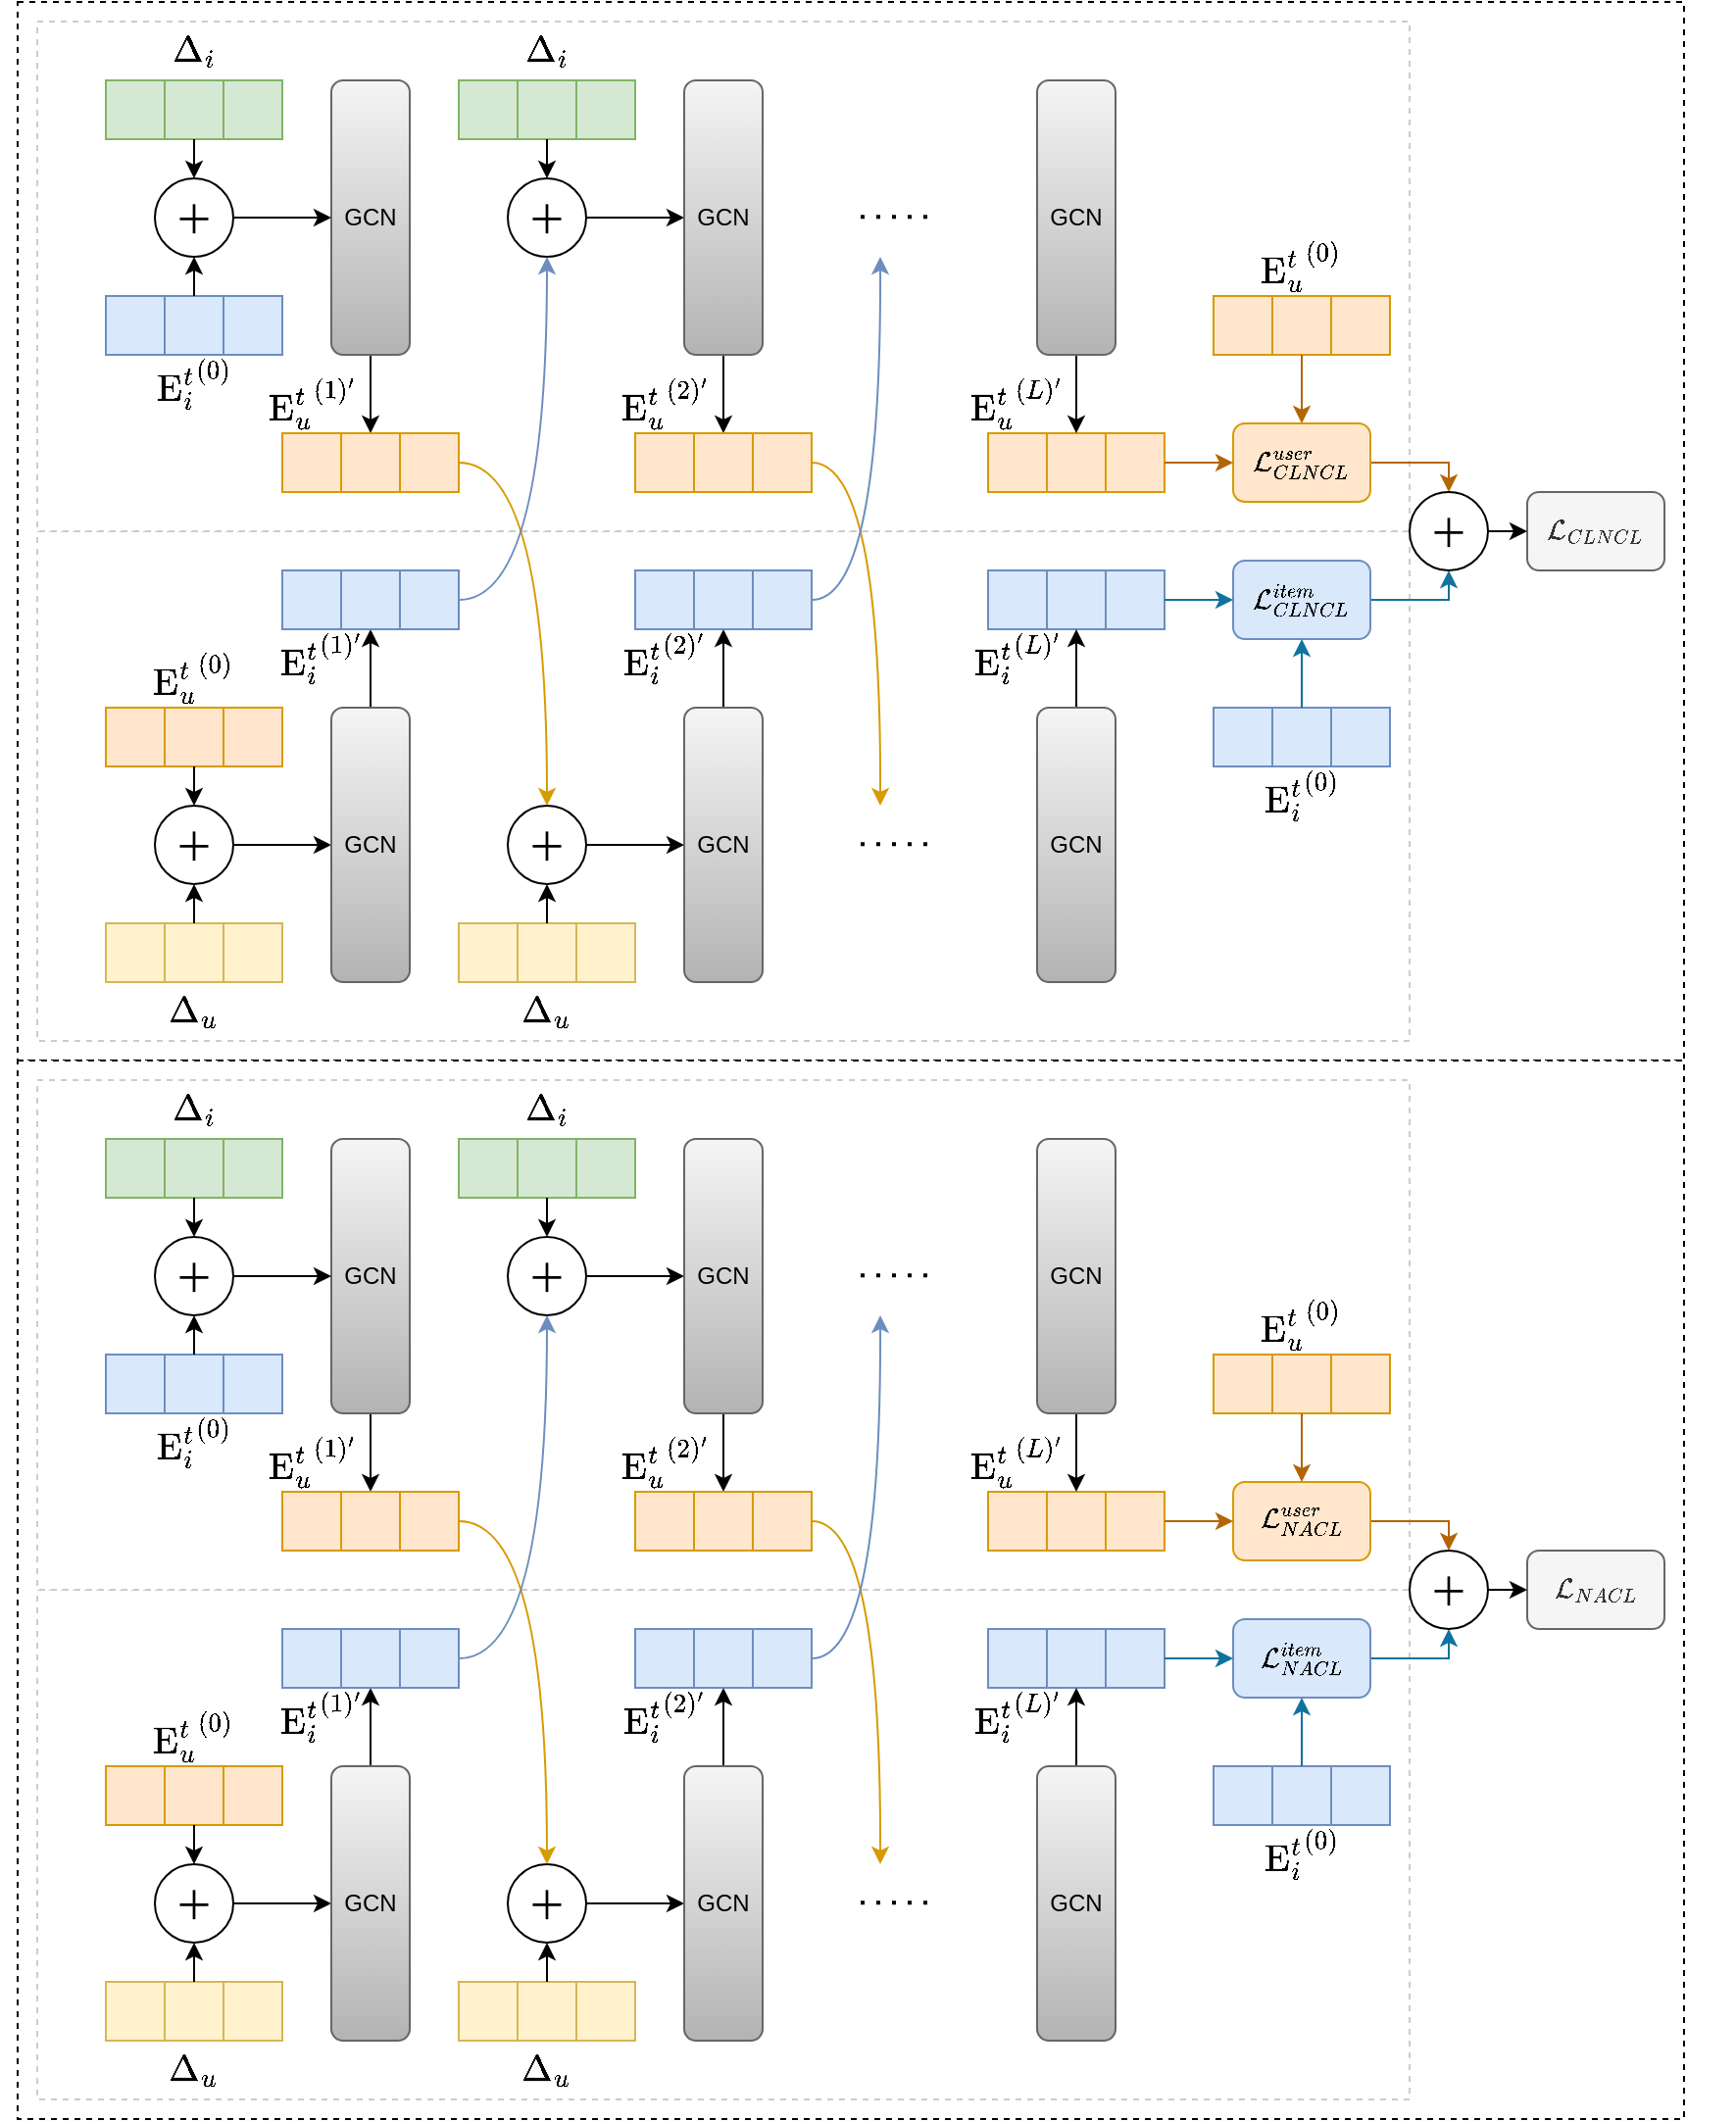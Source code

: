<mxfile version="24.7.13">
  <diagram name="第 1 页" id="0odNos-ram8B0JtTMt9t">
    <mxGraphModel dx="2364" dy="829" grid="1" gridSize="10" guides="1" tooltips="1" connect="1" arrows="1" fold="1" page="1" pageScale="1" pageWidth="850" pageHeight="540" math="1" shadow="0">
      <root>
        <mxCell id="0" />
        <mxCell id="1" parent="0" />
        <mxCell id="on7W_02Eu3kguIsyM6I1-46" value="" style="rounded=0;whiteSpace=wrap;html=1;dashed=1;" parent="1" vertex="1">
          <mxGeometry x="-850" width="850" height="540" as="geometry" />
        </mxCell>
        <mxCell id="on7W_02Eu3kguIsyM6I1-45" value="" style="rounded=0;whiteSpace=wrap;html=1;dashed=1;strokeColor=#CCCCCC;" parent="1" vertex="1">
          <mxGeometry x="-840" y="270" width="700" height="260" as="geometry" />
        </mxCell>
        <mxCell id="on7W_02Eu3kguIsyM6I1-44" value="" style="rounded=0;whiteSpace=wrap;html=1;dashed=1;strokeColor=#CCCCCC;" parent="1" vertex="1">
          <mxGeometry x="-840" y="10" width="700" height="260" as="geometry" />
        </mxCell>
        <mxCell id="hxnIVphIfkXCkqFVnGNQ-420" style="edgeStyle=orthogonalEdgeStyle;rounded=0;orthogonalLoop=1;jettySize=auto;html=1;exitX=0.5;exitY=1;exitDx=0;exitDy=0;entryX=0.5;entryY=0;entryDx=0;entryDy=0;" parent="1" source="hxnIVphIfkXCkqFVnGNQ-38" target="hxnIVphIfkXCkqFVnGNQ-418" edge="1">
          <mxGeometry relative="1" as="geometry" />
        </mxCell>
        <mxCell id="hxnIVphIfkXCkqFVnGNQ-38" value="GCN" style="rounded=1;whiteSpace=wrap;html=1;fillColor=#f5f5f5;gradientColor=#b3b3b3;strokeColor=#666666;" parent="1" vertex="1">
          <mxGeometry x="-690" y="40" width="40" height="140" as="geometry" />
        </mxCell>
        <mxCell id="hxnIVphIfkXCkqFVnGNQ-98" value="" style="group" parent="1" vertex="1" connectable="0">
          <mxGeometry x="-805" y="150" width="90" height="60" as="geometry" />
        </mxCell>
        <mxCell id="C153-lScjyPloALbCFHb-24" value="&lt;font style=&quot;font-size: 16px;&quot;&gt;$$ {\mathrm{E}_{i}^{t}}^{(0)}$$&lt;/font&gt;" style="text;html=1;align=center;verticalAlign=middle;whiteSpace=wrap;rounded=0;" parent="hxnIVphIfkXCkqFVnGNQ-98" vertex="1">
          <mxGeometry x="20" y="30" width="50" height="30" as="geometry" />
        </mxCell>
        <mxCell id="hxnIVphIfkXCkqFVnGNQ-39" value="" style="group;fillColor=#dae8fc;strokeColor=#6c8ebf;rotation=0;" parent="hxnIVphIfkXCkqFVnGNQ-98" vertex="1" connectable="0">
          <mxGeometry width="90" height="30" as="geometry" />
        </mxCell>
        <mxCell id="hxnIVphIfkXCkqFVnGNQ-40" value="" style="whiteSpace=wrap;html=1;aspect=fixed;fillColor=#dae8fc;strokeColor=#6c8ebf;rotation=0;" parent="hxnIVphIfkXCkqFVnGNQ-39" vertex="1">
          <mxGeometry width="30" height="30" as="geometry" />
        </mxCell>
        <mxCell id="hxnIVphIfkXCkqFVnGNQ-41" value="" style="whiteSpace=wrap;html=1;aspect=fixed;fillColor=#dae8fc;strokeColor=#6c8ebf;rotation=0;" parent="hxnIVphIfkXCkqFVnGNQ-39" vertex="1">
          <mxGeometry x="30" width="30" height="30" as="geometry" />
        </mxCell>
        <mxCell id="hxnIVphIfkXCkqFVnGNQ-42" value="" style="whiteSpace=wrap;html=1;aspect=fixed;fillColor=#dae8fc;strokeColor=#6c8ebf;rotation=0;" parent="hxnIVphIfkXCkqFVnGNQ-39" vertex="1">
          <mxGeometry x="60" width="30" height="30" as="geometry" />
        </mxCell>
        <mxCell id="hxnIVphIfkXCkqFVnGNQ-407" style="edgeStyle=orthogonalEdgeStyle;rounded=0;orthogonalLoop=1;jettySize=auto;html=1;exitX=1;exitY=0.5;exitDx=0;exitDy=0;entryX=0;entryY=0.5;entryDx=0;entryDy=0;" parent="1" source="hxnIVphIfkXCkqFVnGNQ-398" target="hxnIVphIfkXCkqFVnGNQ-38" edge="1">
          <mxGeometry relative="1" as="geometry" />
        </mxCell>
        <mxCell id="hxnIVphIfkXCkqFVnGNQ-398" value="&lt;font style=&quot;font-size: 20px;&quot;&gt;＋&lt;/font&gt;" style="ellipse;whiteSpace=wrap;html=1;aspect=fixed;" parent="1" vertex="1">
          <mxGeometry x="-780" y="90" width="40" height="40" as="geometry" />
        </mxCell>
        <mxCell id="hxnIVphIfkXCkqFVnGNQ-399" value="" style="group" parent="1" vertex="1" connectable="0">
          <mxGeometry x="-805" y="10" width="90" height="60" as="geometry" />
        </mxCell>
        <mxCell id="hxnIVphIfkXCkqFVnGNQ-400" value="" style="group;fillColor=#d5e8d4;strokeColor=#82b366;rotation=0;" parent="hxnIVphIfkXCkqFVnGNQ-399" vertex="1" connectable="0">
          <mxGeometry y="30" width="90" height="30" as="geometry" />
        </mxCell>
        <mxCell id="hxnIVphIfkXCkqFVnGNQ-401" value="" style="whiteSpace=wrap;html=1;aspect=fixed;fillColor=#d5e8d4;strokeColor=#82b366;rotation=0;" parent="hxnIVphIfkXCkqFVnGNQ-400" vertex="1">
          <mxGeometry width="30" height="30" as="geometry" />
        </mxCell>
        <mxCell id="hxnIVphIfkXCkqFVnGNQ-402" value="" style="whiteSpace=wrap;html=1;aspect=fixed;fillColor=#d5e8d4;strokeColor=#82b366;rotation=0;" parent="hxnIVphIfkXCkqFVnGNQ-400" vertex="1">
          <mxGeometry x="30" width="30" height="30" as="geometry" />
        </mxCell>
        <mxCell id="hxnIVphIfkXCkqFVnGNQ-403" value="" style="whiteSpace=wrap;html=1;aspect=fixed;fillColor=#d5e8d4;strokeColor=#82b366;rotation=0;" parent="hxnIVphIfkXCkqFVnGNQ-400" vertex="1">
          <mxGeometry x="60" width="30" height="30" as="geometry" />
        </mxCell>
        <mxCell id="hxnIVphIfkXCkqFVnGNQ-404" value="&lt;span style=&quot;font-size: 16px;&quot;&gt;$$\Delta_i$$&lt;/span&gt;" style="text;html=1;align=center;verticalAlign=middle;whiteSpace=wrap;rounded=0;" parent="hxnIVphIfkXCkqFVnGNQ-399" vertex="1">
          <mxGeometry x="20" width="50" height="30" as="geometry" />
        </mxCell>
        <mxCell id="hxnIVphIfkXCkqFVnGNQ-405" style="edgeStyle=orthogonalEdgeStyle;rounded=0;orthogonalLoop=1;jettySize=auto;html=1;exitX=0.5;exitY=0;exitDx=0;exitDy=0;entryX=0.5;entryY=1;entryDx=0;entryDy=0;" parent="1" source="hxnIVphIfkXCkqFVnGNQ-41" target="hxnIVphIfkXCkqFVnGNQ-398" edge="1">
          <mxGeometry relative="1" as="geometry" />
        </mxCell>
        <mxCell id="hxnIVphIfkXCkqFVnGNQ-406" style="edgeStyle=orthogonalEdgeStyle;rounded=0;orthogonalLoop=1;jettySize=auto;html=1;exitX=0.5;exitY=1;exitDx=0;exitDy=0;entryX=0.5;entryY=0;entryDx=0;entryDy=0;" parent="1" source="hxnIVphIfkXCkqFVnGNQ-402" target="hxnIVphIfkXCkqFVnGNQ-398" edge="1">
          <mxGeometry relative="1" as="geometry" />
        </mxCell>
        <mxCell id="hxnIVphIfkXCkqFVnGNQ-414" value="" style="group" parent="1" vertex="1" connectable="0">
          <mxGeometry x="-715" y="190" width="90" height="60" as="geometry" />
        </mxCell>
        <mxCell id="hxnIVphIfkXCkqFVnGNQ-415" value="&lt;font style=&quot;font-size: 16px;&quot;&gt;$$ {\mathrm{E}_{u}^{t}}^{(1)&#39;}$$&lt;/font&gt;" style="text;html=1;align=center;verticalAlign=middle;whiteSpace=wrap;rounded=0;" parent="hxnIVphIfkXCkqFVnGNQ-414" vertex="1">
          <mxGeometry x="-10" width="50" height="30" as="geometry" />
        </mxCell>
        <mxCell id="hxnIVphIfkXCkqFVnGNQ-416" value="" style="group;fillColor=#ffe6cc;strokeColor=#d79b00;rotation=0;" parent="hxnIVphIfkXCkqFVnGNQ-414" vertex="1" connectable="0">
          <mxGeometry y="30" width="90" height="30" as="geometry" />
        </mxCell>
        <mxCell id="hxnIVphIfkXCkqFVnGNQ-417" value="" style="whiteSpace=wrap;html=1;aspect=fixed;fillColor=#ffe6cc;strokeColor=#d79b00;rotation=0;" parent="hxnIVphIfkXCkqFVnGNQ-416" vertex="1">
          <mxGeometry width="30" height="30" as="geometry" />
        </mxCell>
        <mxCell id="hxnIVphIfkXCkqFVnGNQ-418" value="" style="whiteSpace=wrap;html=1;aspect=fixed;fillColor=#ffe6cc;strokeColor=#d79b00;rotation=0;" parent="hxnIVphIfkXCkqFVnGNQ-416" vertex="1">
          <mxGeometry x="30" width="30" height="30" as="geometry" />
        </mxCell>
        <mxCell id="hxnIVphIfkXCkqFVnGNQ-419" value="" style="whiteSpace=wrap;html=1;aspect=fixed;fillColor=#ffe6cc;strokeColor=#d79b00;rotation=0;" parent="hxnIVphIfkXCkqFVnGNQ-416" vertex="1">
          <mxGeometry x="60" width="30" height="30" as="geometry" />
        </mxCell>
        <mxCell id="hxnIVphIfkXCkqFVnGNQ-421" value="" style="group" parent="1" vertex="1" connectable="0">
          <mxGeometry x="-805" y="340" width="90" height="60" as="geometry" />
        </mxCell>
        <mxCell id="hxnIVphIfkXCkqFVnGNQ-423" value="" style="group;fillColor=#ffe6cc;strokeColor=#d79b00;rotation=0;" parent="hxnIVphIfkXCkqFVnGNQ-421" vertex="1" connectable="0">
          <mxGeometry y="20" width="90" height="30" as="geometry" />
        </mxCell>
        <mxCell id="hxnIVphIfkXCkqFVnGNQ-424" value="" style="whiteSpace=wrap;html=1;aspect=fixed;fillColor=#ffe6cc;strokeColor=#d79b00;rotation=0;" parent="hxnIVphIfkXCkqFVnGNQ-423" vertex="1">
          <mxGeometry width="30" height="30" as="geometry" />
        </mxCell>
        <mxCell id="hxnIVphIfkXCkqFVnGNQ-425" value="" style="whiteSpace=wrap;html=1;aspect=fixed;fillColor=#ffe6cc;strokeColor=#d79b00;rotation=0;" parent="hxnIVphIfkXCkqFVnGNQ-423" vertex="1">
          <mxGeometry x="30" width="30" height="30" as="geometry" />
        </mxCell>
        <mxCell id="hxnIVphIfkXCkqFVnGNQ-426" value="" style="whiteSpace=wrap;html=1;aspect=fixed;fillColor=#ffe6cc;strokeColor=#d79b00;rotation=0;" parent="hxnIVphIfkXCkqFVnGNQ-423" vertex="1">
          <mxGeometry x="60" width="30" height="30" as="geometry" />
        </mxCell>
        <mxCell id="hxnIVphIfkXCkqFVnGNQ-439" style="edgeStyle=orthogonalEdgeStyle;rounded=0;orthogonalLoop=1;jettySize=auto;html=1;exitX=1;exitY=0.5;exitDx=0;exitDy=0;entryX=0;entryY=0.5;entryDx=0;entryDy=0;" parent="1" source="hxnIVphIfkXCkqFVnGNQ-433" target="hxnIVphIfkXCkqFVnGNQ-438" edge="1">
          <mxGeometry relative="1" as="geometry" />
        </mxCell>
        <mxCell id="hxnIVphIfkXCkqFVnGNQ-433" value="&lt;font style=&quot;font-size: 20px;&quot;&gt;＋&lt;/font&gt;" style="ellipse;whiteSpace=wrap;html=1;aspect=fixed;" parent="1" vertex="1">
          <mxGeometry x="-780" y="410" width="40" height="40" as="geometry" />
        </mxCell>
        <mxCell id="hxnIVphIfkXCkqFVnGNQ-526" style="edgeStyle=orthogonalEdgeStyle;rounded=0;orthogonalLoop=1;jettySize=auto;html=1;exitX=1;exitY=0.5;exitDx=0;exitDy=0;entryX=0.5;entryY=1;entryDx=0;entryDy=0;fillColor=#b1ddf0;strokeColor=#10739e;" parent="1" source="hxnIVphIfkXCkqFVnGNQ-434" target="hxnIVphIfkXCkqFVnGNQ-521" edge="1">
          <mxGeometry relative="1" as="geometry">
            <Array as="points">
              <mxPoint x="-120" y="305" />
            </Array>
          </mxGeometry>
        </mxCell>
        <mxCell id="hxnIVphIfkXCkqFVnGNQ-434" value="$$\mathcal{L}_{CLNCL}^{item}$$" style="rounded=1;whiteSpace=wrap;html=1;fillColor=#dae8fc;strokeColor=#6c8ebf;" parent="1" vertex="1">
          <mxGeometry x="-230" y="285" width="70" height="40" as="geometry" />
        </mxCell>
        <mxCell id="hxnIVphIfkXCkqFVnGNQ-435" value="&lt;span style=&quot;font-size: 16px;&quot;&gt;$$\Delta_u$$&lt;/span&gt;" style="text;html=1;align=center;verticalAlign=middle;whiteSpace=wrap;rounded=0;" parent="1" vertex="1">
          <mxGeometry x="-785" y="500" width="50" height="30" as="geometry" />
        </mxCell>
        <mxCell id="hxnIVphIfkXCkqFVnGNQ-436" style="edgeStyle=orthogonalEdgeStyle;rounded=0;orthogonalLoop=1;jettySize=auto;html=1;exitX=0.5;exitY=1;exitDx=0;exitDy=0;entryX=0.5;entryY=0;entryDx=0;entryDy=0;" parent="1" source="hxnIVphIfkXCkqFVnGNQ-425" target="hxnIVphIfkXCkqFVnGNQ-433" edge="1">
          <mxGeometry relative="1" as="geometry" />
        </mxCell>
        <mxCell id="hxnIVphIfkXCkqFVnGNQ-448" style="edgeStyle=orthogonalEdgeStyle;rounded=0;orthogonalLoop=1;jettySize=auto;html=1;exitX=0.5;exitY=0;exitDx=0;exitDy=0;entryX=0.5;entryY=1;entryDx=0;entryDy=0;" parent="1" source="hxnIVphIfkXCkqFVnGNQ-438" target="hxnIVphIfkXCkqFVnGNQ-444" edge="1">
          <mxGeometry relative="1" as="geometry" />
        </mxCell>
        <mxCell id="hxnIVphIfkXCkqFVnGNQ-438" value="GCN" style="rounded=1;whiteSpace=wrap;html=1;fillColor=#f5f5f5;gradientColor=#b3b3b3;strokeColor=#666666;" parent="1" vertex="1">
          <mxGeometry x="-690" y="360" width="40" height="140" as="geometry" />
        </mxCell>
        <mxCell id="hxnIVphIfkXCkqFVnGNQ-449" value="" style="group" parent="1" vertex="1" connectable="0">
          <mxGeometry x="-715" y="290" width="90" height="60" as="geometry" />
        </mxCell>
        <mxCell id="hxnIVphIfkXCkqFVnGNQ-441" value="&lt;font style=&quot;font-size: 16px;&quot;&gt;$$ {\mathrm{E}_{i}^{t}}^{(1)&#39;}$$&lt;/font&gt;" style="text;html=1;align=center;verticalAlign=middle;whiteSpace=wrap;rounded=0;container=0;" parent="hxnIVphIfkXCkqFVnGNQ-449" vertex="1">
          <mxGeometry x="-5" y="30" width="50" height="30" as="geometry" />
        </mxCell>
        <mxCell id="hxnIVphIfkXCkqFVnGNQ-446" value="" style="group" parent="hxnIVphIfkXCkqFVnGNQ-449" vertex="1" connectable="0">
          <mxGeometry width="90" height="30" as="geometry" />
        </mxCell>
        <mxCell id="hxnIVphIfkXCkqFVnGNQ-442" value="" style="group;fillColor=#dae8fc;strokeColor=#6c8ebf;rotation=0;container=0;" parent="hxnIVphIfkXCkqFVnGNQ-446" vertex="1" connectable="0">
          <mxGeometry width="90" height="30" as="geometry" />
        </mxCell>
        <mxCell id="hxnIVphIfkXCkqFVnGNQ-443" value="" style="whiteSpace=wrap;html=1;aspect=fixed;fillColor=#dae8fc;strokeColor=#6c8ebf;rotation=0;container=0;" parent="hxnIVphIfkXCkqFVnGNQ-446" vertex="1">
          <mxGeometry width="30" height="30" as="geometry" />
        </mxCell>
        <mxCell id="hxnIVphIfkXCkqFVnGNQ-444" value="" style="whiteSpace=wrap;html=1;aspect=fixed;fillColor=#dae8fc;strokeColor=#6c8ebf;rotation=0;container=0;" parent="hxnIVphIfkXCkqFVnGNQ-446" vertex="1">
          <mxGeometry x="30" width="30" height="30" as="geometry" />
        </mxCell>
        <mxCell id="hxnIVphIfkXCkqFVnGNQ-445" value="" style="whiteSpace=wrap;html=1;aspect=fixed;fillColor=#dae8fc;strokeColor=#6c8ebf;rotation=0;container=0;" parent="hxnIVphIfkXCkqFVnGNQ-446" vertex="1">
          <mxGeometry x="60" width="30" height="30" as="geometry" />
        </mxCell>
        <mxCell id="hxnIVphIfkXCkqFVnGNQ-450" value="" style="group;fillColor=#fff2cc;strokeColor=#d6b656;rotation=0;" parent="1" vertex="1" connectable="0">
          <mxGeometry x="-625" y="470" width="90" height="30" as="geometry" />
        </mxCell>
        <mxCell id="hxnIVphIfkXCkqFVnGNQ-451" value="" style="whiteSpace=wrap;html=1;aspect=fixed;fillColor=#fff2cc;strokeColor=#d6b656;rotation=0;" parent="hxnIVphIfkXCkqFVnGNQ-450" vertex="1">
          <mxGeometry width="30" height="30" as="geometry" />
        </mxCell>
        <mxCell id="hxnIVphIfkXCkqFVnGNQ-452" value="" style="whiteSpace=wrap;html=1;aspect=fixed;fillColor=#fff2cc;strokeColor=#d6b656;rotation=0;" parent="hxnIVphIfkXCkqFVnGNQ-450" vertex="1">
          <mxGeometry x="30" width="30" height="30" as="geometry" />
        </mxCell>
        <mxCell id="hxnIVphIfkXCkqFVnGNQ-453" value="" style="whiteSpace=wrap;html=1;aspect=fixed;fillColor=#fff2cc;strokeColor=#d6b656;rotation=0;" parent="hxnIVphIfkXCkqFVnGNQ-450" vertex="1">
          <mxGeometry x="60" width="30" height="30" as="geometry" />
        </mxCell>
        <mxCell id="hxnIVphIfkXCkqFVnGNQ-473" style="edgeStyle=orthogonalEdgeStyle;rounded=0;orthogonalLoop=1;jettySize=auto;html=1;exitX=1;exitY=0.5;exitDx=0;exitDy=0;entryX=0;entryY=0.5;entryDx=0;entryDy=0;" parent="1" source="hxnIVphIfkXCkqFVnGNQ-454" target="hxnIVphIfkXCkqFVnGNQ-472" edge="1">
          <mxGeometry relative="1" as="geometry" />
        </mxCell>
        <mxCell id="hxnIVphIfkXCkqFVnGNQ-454" value="&lt;font style=&quot;font-size: 20px;&quot;&gt;＋&lt;/font&gt;" style="ellipse;whiteSpace=wrap;html=1;aspect=fixed;" parent="1" vertex="1">
          <mxGeometry x="-600" y="410" width="40" height="40" as="geometry" />
        </mxCell>
        <mxCell id="hxnIVphIfkXCkqFVnGNQ-455" value="&lt;span style=&quot;font-size: 16px;&quot;&gt;$$\Delta_u$$&lt;/span&gt;" style="text;html=1;align=center;verticalAlign=middle;whiteSpace=wrap;rounded=0;" parent="1" vertex="1">
          <mxGeometry x="-605" y="500" width="50" height="30" as="geometry" />
        </mxCell>
        <mxCell id="hxnIVphIfkXCkqFVnGNQ-456" style="edgeStyle=orthogonalEdgeStyle;rounded=0;orthogonalLoop=1;jettySize=auto;html=1;exitX=0.5;exitY=0;exitDx=0;exitDy=0;entryX=0.5;entryY=1;entryDx=0;entryDy=0;" parent="1" source="hxnIVphIfkXCkqFVnGNQ-452" target="hxnIVphIfkXCkqFVnGNQ-454" edge="1">
          <mxGeometry relative="1" as="geometry" />
        </mxCell>
        <mxCell id="hxnIVphIfkXCkqFVnGNQ-471" style="edgeStyle=orthogonalEdgeStyle;rounded=0;orthogonalLoop=1;jettySize=auto;html=1;exitX=1;exitY=0.5;exitDx=0;exitDy=0;entryX=0;entryY=0.5;entryDx=0;entryDy=0;" parent="1" source="hxnIVphIfkXCkqFVnGNQ-458" target="hxnIVphIfkXCkqFVnGNQ-470" edge="1">
          <mxGeometry relative="1" as="geometry" />
        </mxCell>
        <mxCell id="hxnIVphIfkXCkqFVnGNQ-458" value="&lt;font style=&quot;font-size: 20px;&quot;&gt;＋&lt;/font&gt;" style="ellipse;whiteSpace=wrap;html=1;aspect=fixed;" parent="1" vertex="1">
          <mxGeometry x="-600" y="90" width="40" height="40" as="geometry" />
        </mxCell>
        <mxCell id="hxnIVphIfkXCkqFVnGNQ-459" value="" style="group" parent="1" vertex="1" connectable="0">
          <mxGeometry x="-625" y="10" width="90" height="60" as="geometry" />
        </mxCell>
        <mxCell id="hxnIVphIfkXCkqFVnGNQ-460" value="" style="group;fillColor=#d5e8d4;strokeColor=#82b366;rotation=0;" parent="hxnIVphIfkXCkqFVnGNQ-459" vertex="1" connectable="0">
          <mxGeometry y="30" width="90" height="30" as="geometry" />
        </mxCell>
        <mxCell id="hxnIVphIfkXCkqFVnGNQ-461" value="" style="whiteSpace=wrap;html=1;aspect=fixed;fillColor=#d5e8d4;strokeColor=#82b366;rotation=0;" parent="hxnIVphIfkXCkqFVnGNQ-460" vertex="1">
          <mxGeometry width="30" height="30" as="geometry" />
        </mxCell>
        <mxCell id="hxnIVphIfkXCkqFVnGNQ-462" value="" style="whiteSpace=wrap;html=1;aspect=fixed;fillColor=#d5e8d4;strokeColor=#82b366;rotation=0;" parent="hxnIVphIfkXCkqFVnGNQ-460" vertex="1">
          <mxGeometry x="30" width="30" height="30" as="geometry" />
        </mxCell>
        <mxCell id="hxnIVphIfkXCkqFVnGNQ-463" value="" style="whiteSpace=wrap;html=1;aspect=fixed;fillColor=#d5e8d4;strokeColor=#82b366;rotation=0;" parent="hxnIVphIfkXCkqFVnGNQ-460" vertex="1">
          <mxGeometry x="60" width="30" height="30" as="geometry" />
        </mxCell>
        <mxCell id="hxnIVphIfkXCkqFVnGNQ-464" value="&lt;span style=&quot;font-size: 16px;&quot;&gt;$$\Delta_i$$&lt;/span&gt;" style="text;html=1;align=center;verticalAlign=middle;whiteSpace=wrap;rounded=0;" parent="hxnIVphIfkXCkqFVnGNQ-459" vertex="1">
          <mxGeometry x="20" width="50" height="30" as="geometry" />
        </mxCell>
        <mxCell id="hxnIVphIfkXCkqFVnGNQ-465" style="edgeStyle=orthogonalEdgeStyle;rounded=0;orthogonalLoop=1;jettySize=auto;html=1;exitX=0.5;exitY=1;exitDx=0;exitDy=0;entryX=0.5;entryY=0;entryDx=0;entryDy=0;" parent="1" source="hxnIVphIfkXCkqFVnGNQ-462" target="hxnIVphIfkXCkqFVnGNQ-458" edge="1">
          <mxGeometry relative="1" as="geometry" />
        </mxCell>
        <mxCell id="hxnIVphIfkXCkqFVnGNQ-468" value="" style="endArrow=classic;html=1;rounded=0;entryX=0.5;entryY=0;entryDx=0;entryDy=0;exitX=1;exitY=0.5;exitDx=0;exitDy=0;edgeStyle=orthogonalEdgeStyle;elbow=vertical;curved=1;fillColor=#ffe6cc;strokeColor=#d79b00;" parent="1" source="hxnIVphIfkXCkqFVnGNQ-419" target="hxnIVphIfkXCkqFVnGNQ-454" edge="1">
          <mxGeometry width="50" height="50" relative="1" as="geometry">
            <mxPoint x="-560" y="280" as="sourcePoint" />
            <mxPoint x="-510" y="230" as="targetPoint" />
          </mxGeometry>
        </mxCell>
        <mxCell id="hxnIVphIfkXCkqFVnGNQ-469" style="rounded=0;orthogonalLoop=1;jettySize=auto;html=1;exitX=1;exitY=0.5;exitDx=0;exitDy=0;entryX=0.5;entryY=1;entryDx=0;entryDy=0;edgeStyle=orthogonalEdgeStyle;curved=1;fillColor=#dae8fc;strokeColor=#6c8ebf;" parent="1" source="hxnIVphIfkXCkqFVnGNQ-445" target="hxnIVphIfkXCkqFVnGNQ-458" edge="1">
          <mxGeometry relative="1" as="geometry" />
        </mxCell>
        <mxCell id="hxnIVphIfkXCkqFVnGNQ-487" style="edgeStyle=orthogonalEdgeStyle;rounded=0;orthogonalLoop=1;jettySize=auto;html=1;exitX=0.5;exitY=1;exitDx=0;exitDy=0;entryX=0.5;entryY=0;entryDx=0;entryDy=0;" parent="1" source="hxnIVphIfkXCkqFVnGNQ-470" target="hxnIVphIfkXCkqFVnGNQ-478" edge="1">
          <mxGeometry relative="1" as="geometry" />
        </mxCell>
        <mxCell id="hxnIVphIfkXCkqFVnGNQ-470" value="GCN" style="rounded=1;whiteSpace=wrap;html=1;fillColor=#f5f5f5;gradientColor=#b3b3b3;strokeColor=#666666;" parent="1" vertex="1">
          <mxGeometry x="-510" y="40" width="40" height="140" as="geometry" />
        </mxCell>
        <mxCell id="hxnIVphIfkXCkqFVnGNQ-489" style="edgeStyle=orthogonalEdgeStyle;rounded=0;orthogonalLoop=1;jettySize=auto;html=1;exitX=0.5;exitY=0;exitDx=0;exitDy=0;entryX=0.5;entryY=1;entryDx=0;entryDy=0;" parent="1" source="hxnIVphIfkXCkqFVnGNQ-472" target="hxnIVphIfkXCkqFVnGNQ-485" edge="1">
          <mxGeometry relative="1" as="geometry" />
        </mxCell>
        <mxCell id="hxnIVphIfkXCkqFVnGNQ-472" value="GCN" style="rounded=1;whiteSpace=wrap;html=1;fillColor=#f5f5f5;gradientColor=#b3b3b3;strokeColor=#666666;" parent="1" vertex="1">
          <mxGeometry x="-510" y="360" width="40" height="140" as="geometry" />
        </mxCell>
        <mxCell id="hxnIVphIfkXCkqFVnGNQ-474" value="" style="group" parent="1" vertex="1" connectable="0">
          <mxGeometry x="-535" y="190" width="90" height="60" as="geometry" />
        </mxCell>
        <mxCell id="hxnIVphIfkXCkqFVnGNQ-475" value="&lt;font style=&quot;font-size: 16px;&quot;&gt;$$ {\mathrm{E}_{u}^{t}}^{(2)&#39;}$$&lt;/font&gt;" style="text;html=1;align=center;verticalAlign=middle;whiteSpace=wrap;rounded=0;" parent="hxnIVphIfkXCkqFVnGNQ-474" vertex="1">
          <mxGeometry x="-10" width="50" height="30" as="geometry" />
        </mxCell>
        <mxCell id="hxnIVphIfkXCkqFVnGNQ-476" value="" style="group;fillColor=#ffe6cc;strokeColor=#d79b00;rotation=0;" parent="hxnIVphIfkXCkqFVnGNQ-474" vertex="1" connectable="0">
          <mxGeometry y="30" width="90" height="30" as="geometry" />
        </mxCell>
        <mxCell id="hxnIVphIfkXCkqFVnGNQ-477" value="" style="whiteSpace=wrap;html=1;aspect=fixed;fillColor=#ffe6cc;strokeColor=#d79b00;rotation=0;" parent="hxnIVphIfkXCkqFVnGNQ-476" vertex="1">
          <mxGeometry width="30" height="30" as="geometry" />
        </mxCell>
        <mxCell id="hxnIVphIfkXCkqFVnGNQ-478" value="" style="whiteSpace=wrap;html=1;aspect=fixed;fillColor=#ffe6cc;strokeColor=#d79b00;rotation=0;" parent="hxnIVphIfkXCkqFVnGNQ-476" vertex="1">
          <mxGeometry x="30" width="30" height="30" as="geometry" />
        </mxCell>
        <mxCell id="hxnIVphIfkXCkqFVnGNQ-479" value="" style="whiteSpace=wrap;html=1;aspect=fixed;fillColor=#ffe6cc;strokeColor=#d79b00;rotation=0;" parent="hxnIVphIfkXCkqFVnGNQ-476" vertex="1">
          <mxGeometry x="60" width="30" height="30" as="geometry" />
        </mxCell>
        <mxCell id="hxnIVphIfkXCkqFVnGNQ-480" value="" style="group" parent="1" vertex="1" connectable="0">
          <mxGeometry x="-535" y="290" width="90" height="60" as="geometry" />
        </mxCell>
        <mxCell id="hxnIVphIfkXCkqFVnGNQ-481" value="&lt;font style=&quot;font-size: 16px;&quot;&gt;$$ {\mathrm{E}_{i}^{t}}^{(2)&#39;}$$&lt;/font&gt;" style="text;html=1;align=center;verticalAlign=middle;whiteSpace=wrap;rounded=0;container=0;" parent="hxnIVphIfkXCkqFVnGNQ-480" vertex="1">
          <mxGeometry x="-10" y="30" width="50" height="30" as="geometry" />
        </mxCell>
        <mxCell id="hxnIVphIfkXCkqFVnGNQ-482" value="" style="group" parent="hxnIVphIfkXCkqFVnGNQ-480" vertex="1" connectable="0">
          <mxGeometry width="90" height="30" as="geometry" />
        </mxCell>
        <mxCell id="hxnIVphIfkXCkqFVnGNQ-483" value="" style="group;fillColor=#dae8fc;strokeColor=#6c8ebf;rotation=0;container=0;" parent="hxnIVphIfkXCkqFVnGNQ-482" vertex="1" connectable="0">
          <mxGeometry width="90" height="30" as="geometry" />
        </mxCell>
        <mxCell id="hxnIVphIfkXCkqFVnGNQ-484" value="" style="whiteSpace=wrap;html=1;aspect=fixed;fillColor=#dae8fc;strokeColor=#6c8ebf;rotation=0;container=0;" parent="hxnIVphIfkXCkqFVnGNQ-482" vertex="1">
          <mxGeometry width="30" height="30" as="geometry" />
        </mxCell>
        <mxCell id="hxnIVphIfkXCkqFVnGNQ-485" value="" style="whiteSpace=wrap;html=1;aspect=fixed;fillColor=#dae8fc;strokeColor=#6c8ebf;rotation=0;container=0;" parent="hxnIVphIfkXCkqFVnGNQ-482" vertex="1">
          <mxGeometry x="30" width="30" height="30" as="geometry" />
        </mxCell>
        <mxCell id="hxnIVphIfkXCkqFVnGNQ-486" value="" style="whiteSpace=wrap;html=1;aspect=fixed;fillColor=#dae8fc;strokeColor=#6c8ebf;rotation=0;container=0;" parent="hxnIVphIfkXCkqFVnGNQ-482" vertex="1">
          <mxGeometry x="60" width="30" height="30" as="geometry" />
        </mxCell>
        <mxCell id="hxnIVphIfkXCkqFVnGNQ-492" style="edgeStyle=orthogonalEdgeStyle;rounded=0;orthogonalLoop=1;jettySize=auto;html=1;exitX=1;exitY=0.5;exitDx=0;exitDy=0;curved=1;fillColor=#ffe6cc;strokeColor=#d79b00;" parent="1" source="hxnIVphIfkXCkqFVnGNQ-479" edge="1">
          <mxGeometry relative="1" as="geometry">
            <mxPoint x="-410" y="410" as="targetPoint" />
          </mxGeometry>
        </mxCell>
        <mxCell id="hxnIVphIfkXCkqFVnGNQ-493" style="edgeStyle=orthogonalEdgeStyle;rounded=0;orthogonalLoop=1;jettySize=auto;html=1;exitX=1;exitY=0.5;exitDx=0;exitDy=0;curved=1;fillColor=#dae8fc;strokeColor=#6c8ebf;" parent="1" source="hxnIVphIfkXCkqFVnGNQ-486" edge="1">
          <mxGeometry relative="1" as="geometry">
            <mxPoint x="-410" y="130" as="targetPoint" />
          </mxGeometry>
        </mxCell>
        <mxCell id="hxnIVphIfkXCkqFVnGNQ-494" value="" style="endArrow=none;dashed=1;html=1;dashPattern=1 3;strokeWidth=2;rounded=0;" parent="1" edge="1">
          <mxGeometry width="50" height="50" relative="1" as="geometry">
            <mxPoint x="-420" y="429.58" as="sourcePoint" />
            <mxPoint x="-380" y="429.58" as="targetPoint" />
          </mxGeometry>
        </mxCell>
        <mxCell id="hxnIVphIfkXCkqFVnGNQ-495" value="" style="endArrow=none;dashed=1;html=1;dashPattern=1 3;strokeWidth=2;rounded=0;" parent="1" edge="1">
          <mxGeometry width="50" height="50" relative="1" as="geometry">
            <mxPoint x="-420" y="109.58" as="sourcePoint" />
            <mxPoint x="-380" y="109.58" as="targetPoint" />
          </mxGeometry>
        </mxCell>
        <mxCell id="hxnIVphIfkXCkqFVnGNQ-496" value="" style="group" parent="1" vertex="1" connectable="0">
          <mxGeometry x="-355" y="190" width="90" height="60" as="geometry" />
        </mxCell>
        <mxCell id="hxnIVphIfkXCkqFVnGNQ-497" value="&lt;font style=&quot;font-size: 16px;&quot;&gt;$$ {\mathrm{E}_{u}^{t}}^{(L)&#39;}$$&lt;/font&gt;" style="text;html=1;align=center;verticalAlign=middle;whiteSpace=wrap;rounded=0;" parent="hxnIVphIfkXCkqFVnGNQ-496" vertex="1">
          <mxGeometry x="-10" width="50" height="30" as="geometry" />
        </mxCell>
        <mxCell id="hxnIVphIfkXCkqFVnGNQ-498" value="" style="group;fillColor=#ffe6cc;strokeColor=#d79b00;rotation=0;" parent="hxnIVphIfkXCkqFVnGNQ-496" vertex="1" connectable="0">
          <mxGeometry y="30" width="90" height="30" as="geometry" />
        </mxCell>
        <mxCell id="hxnIVphIfkXCkqFVnGNQ-499" value="" style="whiteSpace=wrap;html=1;aspect=fixed;fillColor=#ffe6cc;strokeColor=#d79b00;rotation=0;" parent="hxnIVphIfkXCkqFVnGNQ-498" vertex="1">
          <mxGeometry width="30" height="30" as="geometry" />
        </mxCell>
        <mxCell id="hxnIVphIfkXCkqFVnGNQ-500" value="" style="whiteSpace=wrap;html=1;aspect=fixed;fillColor=#ffe6cc;strokeColor=#d79b00;rotation=0;" parent="hxnIVphIfkXCkqFVnGNQ-498" vertex="1">
          <mxGeometry x="30" width="30" height="30" as="geometry" />
        </mxCell>
        <mxCell id="hxnIVphIfkXCkqFVnGNQ-501" value="" style="whiteSpace=wrap;html=1;aspect=fixed;fillColor=#ffe6cc;strokeColor=#d79b00;rotation=0;" parent="hxnIVphIfkXCkqFVnGNQ-498" vertex="1">
          <mxGeometry x="60" width="30" height="30" as="geometry" />
        </mxCell>
        <mxCell id="hxnIVphIfkXCkqFVnGNQ-502" value="" style="group" parent="1" vertex="1" connectable="0">
          <mxGeometry x="-355" y="290" width="90" height="60" as="geometry" />
        </mxCell>
        <mxCell id="hxnIVphIfkXCkqFVnGNQ-503" value="&lt;font style=&quot;font-size: 16px;&quot;&gt;$$ {\mathrm{E}_{i}^{t}}^{(L)&#39;}$$&lt;/font&gt;" style="text;html=1;align=center;verticalAlign=middle;whiteSpace=wrap;rounded=0;container=0;" parent="hxnIVphIfkXCkqFVnGNQ-502" vertex="1">
          <mxGeometry x="-10" y="30" width="50" height="30" as="geometry" />
        </mxCell>
        <mxCell id="hxnIVphIfkXCkqFVnGNQ-504" value="" style="group" parent="hxnIVphIfkXCkqFVnGNQ-502" vertex="1" connectable="0">
          <mxGeometry width="90" height="30" as="geometry" />
        </mxCell>
        <mxCell id="hxnIVphIfkXCkqFVnGNQ-505" value="" style="group;fillColor=#dae8fc;strokeColor=#6c8ebf;rotation=0;container=0;" parent="hxnIVphIfkXCkqFVnGNQ-504" vertex="1" connectable="0">
          <mxGeometry width="90" height="30" as="geometry" />
        </mxCell>
        <mxCell id="hxnIVphIfkXCkqFVnGNQ-506" value="" style="whiteSpace=wrap;html=1;aspect=fixed;fillColor=#dae8fc;strokeColor=#6c8ebf;rotation=0;container=0;" parent="hxnIVphIfkXCkqFVnGNQ-504" vertex="1">
          <mxGeometry width="30" height="30" as="geometry" />
        </mxCell>
        <mxCell id="hxnIVphIfkXCkqFVnGNQ-507" value="" style="whiteSpace=wrap;html=1;aspect=fixed;fillColor=#dae8fc;strokeColor=#6c8ebf;rotation=0;container=0;" parent="hxnIVphIfkXCkqFVnGNQ-504" vertex="1">
          <mxGeometry x="30" width="30" height="30" as="geometry" />
        </mxCell>
        <mxCell id="hxnIVphIfkXCkqFVnGNQ-508" value="" style="whiteSpace=wrap;html=1;aspect=fixed;fillColor=#dae8fc;strokeColor=#6c8ebf;rotation=0;container=0;" parent="hxnIVphIfkXCkqFVnGNQ-504" vertex="1">
          <mxGeometry x="60" width="30" height="30" as="geometry" />
        </mxCell>
        <mxCell id="hxnIVphIfkXCkqFVnGNQ-511" style="edgeStyle=orthogonalEdgeStyle;rounded=0;orthogonalLoop=1;jettySize=auto;html=1;exitX=0.5;exitY=1;exitDx=0;exitDy=0;" parent="1" source="hxnIVphIfkXCkqFVnGNQ-510" target="hxnIVphIfkXCkqFVnGNQ-500" edge="1">
          <mxGeometry relative="1" as="geometry" />
        </mxCell>
        <mxCell id="hxnIVphIfkXCkqFVnGNQ-510" value="GCN" style="rounded=1;whiteSpace=wrap;html=1;fillColor=#f5f5f5;gradientColor=#b3b3b3;strokeColor=#666666;" parent="1" vertex="1">
          <mxGeometry x="-330" y="40" width="40" height="140" as="geometry" />
        </mxCell>
        <mxCell id="hxnIVphIfkXCkqFVnGNQ-514" style="edgeStyle=orthogonalEdgeStyle;rounded=0;orthogonalLoop=1;jettySize=auto;html=1;exitX=0.5;exitY=0;exitDx=0;exitDy=0;entryX=0.5;entryY=1;entryDx=0;entryDy=0;" parent="1" source="hxnIVphIfkXCkqFVnGNQ-512" target="hxnIVphIfkXCkqFVnGNQ-507" edge="1">
          <mxGeometry relative="1" as="geometry" />
        </mxCell>
        <mxCell id="hxnIVphIfkXCkqFVnGNQ-512" value="GCN" style="rounded=1;whiteSpace=wrap;html=1;fillColor=#f5f5f5;gradientColor=#b3b3b3;strokeColor=#666666;" parent="1" vertex="1">
          <mxGeometry x="-330" y="360" width="40" height="140" as="geometry" />
        </mxCell>
        <mxCell id="hxnIVphIfkXCkqFVnGNQ-422" value="&lt;font style=&quot;font-size: 16px;&quot;&gt;$$ {\mathrm{E}_{u}^{t}}^{(0)}$$&lt;/font&gt;" style="text;html=1;align=center;verticalAlign=middle;whiteSpace=wrap;rounded=0;" parent="1" vertex="1">
          <mxGeometry x="-785" y="330" width="50" height="30" as="geometry" />
        </mxCell>
        <mxCell id="hxnIVphIfkXCkqFVnGNQ-525" style="edgeStyle=orthogonalEdgeStyle;rounded=0;orthogonalLoop=1;jettySize=auto;html=1;exitX=1;exitY=0.5;exitDx=0;exitDy=0;entryX=0.5;entryY=0;entryDx=0;entryDy=0;fillColor=#fad7ac;strokeColor=#b46504;" parent="1" source="hxnIVphIfkXCkqFVnGNQ-519" target="hxnIVphIfkXCkqFVnGNQ-521" edge="1">
          <mxGeometry relative="1" as="geometry">
            <Array as="points">
              <mxPoint x="-120" y="235" />
            </Array>
          </mxGeometry>
        </mxCell>
        <mxCell id="hxnIVphIfkXCkqFVnGNQ-519" value="$$\mathcal{L}_{CLNCL}^{user}$$" style="rounded=1;whiteSpace=wrap;html=1;fillColor=#ffe6cc;strokeColor=#d79b00;" parent="1" vertex="1">
          <mxGeometry x="-230" y="215" width="70" height="40" as="geometry" />
        </mxCell>
        <mxCell id="hxnIVphIfkXCkqFVnGNQ-520" value="$$\mathcal{L}_{CLNCL}$$" style="rounded=1;whiteSpace=wrap;html=1;fillColor=#f5f5f5;strokeColor=#666666;fontColor=#333333;" parent="1" vertex="1">
          <mxGeometry x="-80" y="250" width="70" height="40" as="geometry" />
        </mxCell>
        <mxCell id="hxnIVphIfkXCkqFVnGNQ-524" style="edgeStyle=orthogonalEdgeStyle;rounded=0;orthogonalLoop=1;jettySize=auto;html=1;exitX=1;exitY=0.5;exitDx=0;exitDy=0;entryX=0;entryY=0.5;entryDx=0;entryDy=0;" parent="1" source="hxnIVphIfkXCkqFVnGNQ-521" target="hxnIVphIfkXCkqFVnGNQ-520" edge="1">
          <mxGeometry relative="1" as="geometry" />
        </mxCell>
        <mxCell id="hxnIVphIfkXCkqFVnGNQ-521" value="&lt;font style=&quot;font-size: 20px;&quot;&gt;＋&lt;/font&gt;" style="ellipse;whiteSpace=wrap;html=1;aspect=fixed;" parent="1" vertex="1">
          <mxGeometry x="-140" y="250" width="40" height="40" as="geometry" />
        </mxCell>
        <mxCell id="hxnIVphIfkXCkqFVnGNQ-663" value="" style="group;fillColor=#fff2cc;strokeColor=#d6b656;rotation=0;" parent="1" vertex="1" connectable="0">
          <mxGeometry x="-805" y="470" width="90" height="30" as="geometry" />
        </mxCell>
        <mxCell id="hxnIVphIfkXCkqFVnGNQ-664" value="" style="whiteSpace=wrap;html=1;aspect=fixed;fillColor=#fff2cc;strokeColor=#d6b656;rotation=0;" parent="hxnIVphIfkXCkqFVnGNQ-663" vertex="1">
          <mxGeometry width="30" height="30" as="geometry" />
        </mxCell>
        <mxCell id="hxnIVphIfkXCkqFVnGNQ-665" value="" style="whiteSpace=wrap;html=1;aspect=fixed;fillColor=#fff2cc;strokeColor=#d6b656;rotation=0;" parent="hxnIVphIfkXCkqFVnGNQ-663" vertex="1">
          <mxGeometry x="30" width="30" height="30" as="geometry" />
        </mxCell>
        <mxCell id="hxnIVphIfkXCkqFVnGNQ-666" value="" style="whiteSpace=wrap;html=1;aspect=fixed;fillColor=#fff2cc;strokeColor=#d6b656;rotation=0;" parent="hxnIVphIfkXCkqFVnGNQ-663" vertex="1">
          <mxGeometry x="60" width="30" height="30" as="geometry" />
        </mxCell>
        <mxCell id="hxnIVphIfkXCkqFVnGNQ-667" style="edgeStyle=orthogonalEdgeStyle;rounded=0;orthogonalLoop=1;jettySize=auto;html=1;exitX=0.5;exitY=0;exitDx=0;exitDy=0;entryX=0.5;entryY=1;entryDx=0;entryDy=0;" parent="1" source="hxnIVphIfkXCkqFVnGNQ-665" target="hxnIVphIfkXCkqFVnGNQ-433" edge="1">
          <mxGeometry relative="1" as="geometry" />
        </mxCell>
        <mxCell id="on7W_02Eu3kguIsyM6I1-21" value="" style="group" parent="1" vertex="1" connectable="0">
          <mxGeometry x="-240" y="130" width="90" height="60" as="geometry" />
        </mxCell>
        <mxCell id="on7W_02Eu3kguIsyM6I1-22" value="" style="group;fillColor=#ffe6cc;strokeColor=#d79b00;rotation=0;" parent="on7W_02Eu3kguIsyM6I1-21" vertex="1" connectable="0">
          <mxGeometry y="20" width="90" height="30" as="geometry" />
        </mxCell>
        <mxCell id="on7W_02Eu3kguIsyM6I1-23" value="" style="whiteSpace=wrap;html=1;aspect=fixed;fillColor=#ffe6cc;strokeColor=#d79b00;rotation=0;" parent="on7W_02Eu3kguIsyM6I1-22" vertex="1">
          <mxGeometry width="30" height="30" as="geometry" />
        </mxCell>
        <mxCell id="on7W_02Eu3kguIsyM6I1-24" value="" style="whiteSpace=wrap;html=1;aspect=fixed;fillColor=#ffe6cc;strokeColor=#d79b00;rotation=0;" parent="on7W_02Eu3kguIsyM6I1-22" vertex="1">
          <mxGeometry x="30" width="30" height="30" as="geometry" />
        </mxCell>
        <mxCell id="on7W_02Eu3kguIsyM6I1-25" value="" style="whiteSpace=wrap;html=1;aspect=fixed;fillColor=#ffe6cc;strokeColor=#d79b00;rotation=0;" parent="on7W_02Eu3kguIsyM6I1-22" vertex="1">
          <mxGeometry x="60" width="30" height="30" as="geometry" />
        </mxCell>
        <mxCell id="on7W_02Eu3kguIsyM6I1-26" value="&lt;font style=&quot;font-size: 16px;&quot;&gt;$$ {\mathrm{E}_{u}^{t}}^{(0)}$$&lt;/font&gt;" style="text;html=1;align=center;verticalAlign=middle;whiteSpace=wrap;rounded=0;" parent="on7W_02Eu3kguIsyM6I1-21" vertex="1">
          <mxGeometry x="20" y="-10" width="50" height="30" as="geometry" />
        </mxCell>
        <mxCell id="on7W_02Eu3kguIsyM6I1-34" style="edgeStyle=orthogonalEdgeStyle;rounded=0;orthogonalLoop=1;jettySize=auto;html=1;exitX=0.5;exitY=1;exitDx=0;exitDy=0;fillColor=#fad7ac;strokeColor=#b46504;" parent="1" source="on7W_02Eu3kguIsyM6I1-24" target="hxnIVphIfkXCkqFVnGNQ-519" edge="1">
          <mxGeometry relative="1" as="geometry" />
        </mxCell>
        <mxCell id="on7W_02Eu3kguIsyM6I1-35" style="edgeStyle=orthogonalEdgeStyle;rounded=0;orthogonalLoop=1;jettySize=auto;html=1;exitX=1;exitY=0.5;exitDx=0;exitDy=0;entryX=0;entryY=0.5;entryDx=0;entryDy=0;fillColor=#fad7ac;strokeColor=#b46504;" parent="1" source="hxnIVphIfkXCkqFVnGNQ-501" target="hxnIVphIfkXCkqFVnGNQ-519" edge="1">
          <mxGeometry relative="1" as="geometry" />
        </mxCell>
        <mxCell id="on7W_02Eu3kguIsyM6I1-36" value="" style="group" parent="1" vertex="1" connectable="0">
          <mxGeometry x="-240" y="360" width="90" height="60" as="geometry" />
        </mxCell>
        <mxCell id="on7W_02Eu3kguIsyM6I1-37" value="&lt;font style=&quot;font-size: 16px;&quot;&gt;$$ {\mathrm{E}_{i}^{t}}^{(0)}$$&lt;/font&gt;" style="text;html=1;align=center;verticalAlign=middle;whiteSpace=wrap;rounded=0;" parent="on7W_02Eu3kguIsyM6I1-36" vertex="1">
          <mxGeometry x="20" y="30" width="50" height="30" as="geometry" />
        </mxCell>
        <mxCell id="on7W_02Eu3kguIsyM6I1-38" value="" style="group;fillColor=#dae8fc;strokeColor=#6c8ebf;rotation=0;" parent="on7W_02Eu3kguIsyM6I1-36" vertex="1" connectable="0">
          <mxGeometry width="90" height="30" as="geometry" />
        </mxCell>
        <mxCell id="on7W_02Eu3kguIsyM6I1-39" value="" style="whiteSpace=wrap;html=1;aspect=fixed;fillColor=#dae8fc;strokeColor=#6c8ebf;rotation=0;" parent="on7W_02Eu3kguIsyM6I1-38" vertex="1">
          <mxGeometry width="30" height="30" as="geometry" />
        </mxCell>
        <mxCell id="on7W_02Eu3kguIsyM6I1-40" value="" style="whiteSpace=wrap;html=1;aspect=fixed;fillColor=#dae8fc;strokeColor=#6c8ebf;rotation=0;" parent="on7W_02Eu3kguIsyM6I1-38" vertex="1">
          <mxGeometry x="30" width="30" height="30" as="geometry" />
        </mxCell>
        <mxCell id="on7W_02Eu3kguIsyM6I1-41" value="" style="whiteSpace=wrap;html=1;aspect=fixed;fillColor=#dae8fc;strokeColor=#6c8ebf;rotation=0;" parent="on7W_02Eu3kguIsyM6I1-38" vertex="1">
          <mxGeometry x="60" width="30" height="30" as="geometry" />
        </mxCell>
        <mxCell id="on7W_02Eu3kguIsyM6I1-42" style="edgeStyle=orthogonalEdgeStyle;rounded=0;orthogonalLoop=1;jettySize=auto;html=1;exitX=0.5;exitY=0;exitDx=0;exitDy=0;entryX=0.5;entryY=1;entryDx=0;entryDy=0;fillColor=#b1ddf0;strokeColor=#10739e;" parent="1" source="on7W_02Eu3kguIsyM6I1-40" target="hxnIVphIfkXCkqFVnGNQ-434" edge="1">
          <mxGeometry relative="1" as="geometry" />
        </mxCell>
        <mxCell id="on7W_02Eu3kguIsyM6I1-43" style="edgeStyle=orthogonalEdgeStyle;rounded=0;orthogonalLoop=1;jettySize=auto;html=1;exitX=1;exitY=0.5;exitDx=0;exitDy=0;fillColor=#b1ddf0;strokeColor=#10739e;" parent="1" source="hxnIVphIfkXCkqFVnGNQ-508" target="hxnIVphIfkXCkqFVnGNQ-434" edge="1">
          <mxGeometry relative="1" as="geometry" />
        </mxCell>
        <mxCell id="Mi-CbrX3ywKrhmMD3NMP-1" value="" style="rounded=0;whiteSpace=wrap;html=1;dashed=1;" vertex="1" parent="1">
          <mxGeometry x="-850" y="540" width="850" height="540" as="geometry" />
        </mxCell>
        <mxCell id="Mi-CbrX3ywKrhmMD3NMP-2" value="" style="rounded=0;whiteSpace=wrap;html=1;dashed=1;strokeColor=#CCCCCC;" vertex="1" parent="1">
          <mxGeometry x="-840" y="810" width="700" height="260" as="geometry" />
        </mxCell>
        <mxCell id="Mi-CbrX3ywKrhmMD3NMP-3" value="" style="rounded=0;whiteSpace=wrap;html=1;dashed=1;strokeColor=#CCCCCC;" vertex="1" parent="1">
          <mxGeometry x="-840" y="550" width="700" height="260" as="geometry" />
        </mxCell>
        <mxCell id="Mi-CbrX3ywKrhmMD3NMP-4" style="edgeStyle=orthogonalEdgeStyle;rounded=0;orthogonalLoop=1;jettySize=auto;html=1;exitX=0.5;exitY=1;exitDx=0;exitDy=0;entryX=0.5;entryY=0;entryDx=0;entryDy=0;" edge="1" parent="1" source="Mi-CbrX3ywKrhmMD3NMP-5" target="Mi-CbrX3ywKrhmMD3NMP-26">
          <mxGeometry relative="1" as="geometry" />
        </mxCell>
        <mxCell id="Mi-CbrX3ywKrhmMD3NMP-5" value="GCN" style="rounded=1;whiteSpace=wrap;html=1;fillColor=#f5f5f5;gradientColor=#b3b3b3;strokeColor=#666666;" vertex="1" parent="1">
          <mxGeometry x="-690" y="580" width="40" height="140" as="geometry" />
        </mxCell>
        <mxCell id="Mi-CbrX3ywKrhmMD3NMP-6" value="" style="group" vertex="1" connectable="0" parent="1">
          <mxGeometry x="-805" y="690" width="90" height="60" as="geometry" />
        </mxCell>
        <mxCell id="Mi-CbrX3ywKrhmMD3NMP-7" value="&lt;font style=&quot;font-size: 16px;&quot;&gt;$$ {\mathrm{E}_{i}^{t}}^{(0)}$$&lt;/font&gt;" style="text;html=1;align=center;verticalAlign=middle;whiteSpace=wrap;rounded=0;" vertex="1" parent="Mi-CbrX3ywKrhmMD3NMP-6">
          <mxGeometry x="20" y="30" width="50" height="30" as="geometry" />
        </mxCell>
        <mxCell id="Mi-CbrX3ywKrhmMD3NMP-8" value="" style="group;fillColor=#dae8fc;strokeColor=#6c8ebf;rotation=0;" vertex="1" connectable="0" parent="Mi-CbrX3ywKrhmMD3NMP-6">
          <mxGeometry width="90" height="30" as="geometry" />
        </mxCell>
        <mxCell id="Mi-CbrX3ywKrhmMD3NMP-9" value="" style="whiteSpace=wrap;html=1;aspect=fixed;fillColor=#dae8fc;strokeColor=#6c8ebf;rotation=0;" vertex="1" parent="Mi-CbrX3ywKrhmMD3NMP-8">
          <mxGeometry width="30" height="30" as="geometry" />
        </mxCell>
        <mxCell id="Mi-CbrX3ywKrhmMD3NMP-10" value="" style="whiteSpace=wrap;html=1;aspect=fixed;fillColor=#dae8fc;strokeColor=#6c8ebf;rotation=0;" vertex="1" parent="Mi-CbrX3ywKrhmMD3NMP-8">
          <mxGeometry x="30" width="30" height="30" as="geometry" />
        </mxCell>
        <mxCell id="Mi-CbrX3ywKrhmMD3NMP-11" value="" style="whiteSpace=wrap;html=1;aspect=fixed;fillColor=#dae8fc;strokeColor=#6c8ebf;rotation=0;" vertex="1" parent="Mi-CbrX3ywKrhmMD3NMP-8">
          <mxGeometry x="60" width="30" height="30" as="geometry" />
        </mxCell>
        <mxCell id="Mi-CbrX3ywKrhmMD3NMP-12" style="edgeStyle=orthogonalEdgeStyle;rounded=0;orthogonalLoop=1;jettySize=auto;html=1;exitX=1;exitY=0.5;exitDx=0;exitDy=0;entryX=0;entryY=0.5;entryDx=0;entryDy=0;" edge="1" parent="1" source="Mi-CbrX3ywKrhmMD3NMP-13" target="Mi-CbrX3ywKrhmMD3NMP-5">
          <mxGeometry relative="1" as="geometry" />
        </mxCell>
        <mxCell id="Mi-CbrX3ywKrhmMD3NMP-13" value="&lt;font style=&quot;font-size: 20px;&quot;&gt;＋&lt;/font&gt;" style="ellipse;whiteSpace=wrap;html=1;aspect=fixed;" vertex="1" parent="1">
          <mxGeometry x="-780" y="630" width="40" height="40" as="geometry" />
        </mxCell>
        <mxCell id="Mi-CbrX3ywKrhmMD3NMP-14" value="" style="group" vertex="1" connectable="0" parent="1">
          <mxGeometry x="-805" y="550" width="90" height="60" as="geometry" />
        </mxCell>
        <mxCell id="Mi-CbrX3ywKrhmMD3NMP-15" value="" style="group;fillColor=#d5e8d4;strokeColor=#82b366;rotation=0;" vertex="1" connectable="0" parent="Mi-CbrX3ywKrhmMD3NMP-14">
          <mxGeometry y="30" width="90" height="30" as="geometry" />
        </mxCell>
        <mxCell id="Mi-CbrX3ywKrhmMD3NMP-16" value="" style="whiteSpace=wrap;html=1;aspect=fixed;fillColor=#d5e8d4;strokeColor=#82b366;rotation=0;" vertex="1" parent="Mi-CbrX3ywKrhmMD3NMP-15">
          <mxGeometry width="30" height="30" as="geometry" />
        </mxCell>
        <mxCell id="Mi-CbrX3ywKrhmMD3NMP-17" value="" style="whiteSpace=wrap;html=1;aspect=fixed;fillColor=#d5e8d4;strokeColor=#82b366;rotation=0;" vertex="1" parent="Mi-CbrX3ywKrhmMD3NMP-15">
          <mxGeometry x="30" width="30" height="30" as="geometry" />
        </mxCell>
        <mxCell id="Mi-CbrX3ywKrhmMD3NMP-18" value="" style="whiteSpace=wrap;html=1;aspect=fixed;fillColor=#d5e8d4;strokeColor=#82b366;rotation=0;" vertex="1" parent="Mi-CbrX3ywKrhmMD3NMP-15">
          <mxGeometry x="60" width="30" height="30" as="geometry" />
        </mxCell>
        <mxCell id="Mi-CbrX3ywKrhmMD3NMP-19" value="&lt;span style=&quot;font-size: 16px;&quot;&gt;$$\Delta_i$$&lt;/span&gt;" style="text;html=1;align=center;verticalAlign=middle;whiteSpace=wrap;rounded=0;" vertex="1" parent="Mi-CbrX3ywKrhmMD3NMP-14">
          <mxGeometry x="20" width="50" height="30" as="geometry" />
        </mxCell>
        <mxCell id="Mi-CbrX3ywKrhmMD3NMP-20" style="edgeStyle=orthogonalEdgeStyle;rounded=0;orthogonalLoop=1;jettySize=auto;html=1;exitX=0.5;exitY=0;exitDx=0;exitDy=0;entryX=0.5;entryY=1;entryDx=0;entryDy=0;" edge="1" parent="1" source="Mi-CbrX3ywKrhmMD3NMP-10" target="Mi-CbrX3ywKrhmMD3NMP-13">
          <mxGeometry relative="1" as="geometry" />
        </mxCell>
        <mxCell id="Mi-CbrX3ywKrhmMD3NMP-21" style="edgeStyle=orthogonalEdgeStyle;rounded=0;orthogonalLoop=1;jettySize=auto;html=1;exitX=0.5;exitY=1;exitDx=0;exitDy=0;entryX=0.5;entryY=0;entryDx=0;entryDy=0;" edge="1" parent="1" source="Mi-CbrX3ywKrhmMD3NMP-17" target="Mi-CbrX3ywKrhmMD3NMP-13">
          <mxGeometry relative="1" as="geometry" />
        </mxCell>
        <mxCell id="Mi-CbrX3ywKrhmMD3NMP-22" value="" style="group" vertex="1" connectable="0" parent="1">
          <mxGeometry x="-715" y="730" width="90" height="60" as="geometry" />
        </mxCell>
        <mxCell id="Mi-CbrX3ywKrhmMD3NMP-23" value="&lt;font style=&quot;font-size: 16px;&quot;&gt;$$ {\mathrm{E}_{u}^{t}}^{(1)&#39;}$$&lt;/font&gt;" style="text;html=1;align=center;verticalAlign=middle;whiteSpace=wrap;rounded=0;" vertex="1" parent="Mi-CbrX3ywKrhmMD3NMP-22">
          <mxGeometry x="-10" width="50" height="30" as="geometry" />
        </mxCell>
        <mxCell id="Mi-CbrX3ywKrhmMD3NMP-24" value="" style="group;fillColor=#ffe6cc;strokeColor=#d79b00;rotation=0;" vertex="1" connectable="0" parent="Mi-CbrX3ywKrhmMD3NMP-22">
          <mxGeometry y="30" width="90" height="30" as="geometry" />
        </mxCell>
        <mxCell id="Mi-CbrX3ywKrhmMD3NMP-25" value="" style="whiteSpace=wrap;html=1;aspect=fixed;fillColor=#ffe6cc;strokeColor=#d79b00;rotation=0;" vertex="1" parent="Mi-CbrX3ywKrhmMD3NMP-24">
          <mxGeometry width="30" height="30" as="geometry" />
        </mxCell>
        <mxCell id="Mi-CbrX3ywKrhmMD3NMP-26" value="" style="whiteSpace=wrap;html=1;aspect=fixed;fillColor=#ffe6cc;strokeColor=#d79b00;rotation=0;" vertex="1" parent="Mi-CbrX3ywKrhmMD3NMP-24">
          <mxGeometry x="30" width="30" height="30" as="geometry" />
        </mxCell>
        <mxCell id="Mi-CbrX3ywKrhmMD3NMP-27" value="" style="whiteSpace=wrap;html=1;aspect=fixed;fillColor=#ffe6cc;strokeColor=#d79b00;rotation=0;" vertex="1" parent="Mi-CbrX3ywKrhmMD3NMP-24">
          <mxGeometry x="60" width="30" height="30" as="geometry" />
        </mxCell>
        <mxCell id="Mi-CbrX3ywKrhmMD3NMP-28" value="" style="group" vertex="1" connectable="0" parent="1">
          <mxGeometry x="-805" y="880" width="90" height="60" as="geometry" />
        </mxCell>
        <mxCell id="Mi-CbrX3ywKrhmMD3NMP-29" value="" style="group;fillColor=#ffe6cc;strokeColor=#d79b00;rotation=0;" vertex="1" connectable="0" parent="Mi-CbrX3ywKrhmMD3NMP-28">
          <mxGeometry y="20" width="90" height="30" as="geometry" />
        </mxCell>
        <mxCell id="Mi-CbrX3ywKrhmMD3NMP-30" value="" style="whiteSpace=wrap;html=1;aspect=fixed;fillColor=#ffe6cc;strokeColor=#d79b00;rotation=0;" vertex="1" parent="Mi-CbrX3ywKrhmMD3NMP-29">
          <mxGeometry width="30" height="30" as="geometry" />
        </mxCell>
        <mxCell id="Mi-CbrX3ywKrhmMD3NMP-31" value="" style="whiteSpace=wrap;html=1;aspect=fixed;fillColor=#ffe6cc;strokeColor=#d79b00;rotation=0;" vertex="1" parent="Mi-CbrX3ywKrhmMD3NMP-29">
          <mxGeometry x="30" width="30" height="30" as="geometry" />
        </mxCell>
        <mxCell id="Mi-CbrX3ywKrhmMD3NMP-32" value="" style="whiteSpace=wrap;html=1;aspect=fixed;fillColor=#ffe6cc;strokeColor=#d79b00;rotation=0;" vertex="1" parent="Mi-CbrX3ywKrhmMD3NMP-29">
          <mxGeometry x="60" width="30" height="30" as="geometry" />
        </mxCell>
        <mxCell id="Mi-CbrX3ywKrhmMD3NMP-33" style="edgeStyle=orthogonalEdgeStyle;rounded=0;orthogonalLoop=1;jettySize=auto;html=1;exitX=1;exitY=0.5;exitDx=0;exitDy=0;entryX=0;entryY=0.5;entryDx=0;entryDy=0;" edge="1" parent="1" source="Mi-CbrX3ywKrhmMD3NMP-34" target="Mi-CbrX3ywKrhmMD3NMP-40">
          <mxGeometry relative="1" as="geometry" />
        </mxCell>
        <mxCell id="Mi-CbrX3ywKrhmMD3NMP-34" value="&lt;font style=&quot;font-size: 20px;&quot;&gt;＋&lt;/font&gt;" style="ellipse;whiteSpace=wrap;html=1;aspect=fixed;" vertex="1" parent="1">
          <mxGeometry x="-780" y="950" width="40" height="40" as="geometry" />
        </mxCell>
        <mxCell id="Mi-CbrX3ywKrhmMD3NMP-35" style="edgeStyle=orthogonalEdgeStyle;rounded=0;orthogonalLoop=1;jettySize=auto;html=1;exitX=1;exitY=0.5;exitDx=0;exitDy=0;entryX=0.5;entryY=1;entryDx=0;entryDy=0;fillColor=#b1ddf0;strokeColor=#10739e;" edge="1" parent="1" source="Mi-CbrX3ywKrhmMD3NMP-36" target="Mi-CbrX3ywKrhmMD3NMP-110">
          <mxGeometry relative="1" as="geometry">
            <Array as="points">
              <mxPoint x="-120" y="845" />
            </Array>
          </mxGeometry>
        </mxCell>
        <mxCell id="Mi-CbrX3ywKrhmMD3NMP-36" value="$$\mathcal{L}_{NACL}^{item}$$" style="rounded=1;whiteSpace=wrap;html=1;fillColor=#dae8fc;strokeColor=#6c8ebf;" vertex="1" parent="1">
          <mxGeometry x="-230" y="825" width="70" height="40" as="geometry" />
        </mxCell>
        <mxCell id="Mi-CbrX3ywKrhmMD3NMP-37" value="&lt;span style=&quot;font-size: 16px;&quot;&gt;$$\Delta_u$$&lt;/span&gt;" style="text;html=1;align=center;verticalAlign=middle;whiteSpace=wrap;rounded=0;" vertex="1" parent="1">
          <mxGeometry x="-785" y="1040" width="50" height="30" as="geometry" />
        </mxCell>
        <mxCell id="Mi-CbrX3ywKrhmMD3NMP-38" style="edgeStyle=orthogonalEdgeStyle;rounded=0;orthogonalLoop=1;jettySize=auto;html=1;exitX=0.5;exitY=1;exitDx=0;exitDy=0;entryX=0.5;entryY=0;entryDx=0;entryDy=0;" edge="1" parent="1" source="Mi-CbrX3ywKrhmMD3NMP-31" target="Mi-CbrX3ywKrhmMD3NMP-34">
          <mxGeometry relative="1" as="geometry" />
        </mxCell>
        <mxCell id="Mi-CbrX3ywKrhmMD3NMP-39" style="edgeStyle=orthogonalEdgeStyle;rounded=0;orthogonalLoop=1;jettySize=auto;html=1;exitX=0.5;exitY=0;exitDx=0;exitDy=0;entryX=0.5;entryY=1;entryDx=0;entryDy=0;" edge="1" parent="1" source="Mi-CbrX3ywKrhmMD3NMP-40" target="Mi-CbrX3ywKrhmMD3NMP-46">
          <mxGeometry relative="1" as="geometry" />
        </mxCell>
        <mxCell id="Mi-CbrX3ywKrhmMD3NMP-40" value="GCN" style="rounded=1;whiteSpace=wrap;html=1;fillColor=#f5f5f5;gradientColor=#b3b3b3;strokeColor=#666666;" vertex="1" parent="1">
          <mxGeometry x="-690" y="900" width="40" height="140" as="geometry" />
        </mxCell>
        <mxCell id="Mi-CbrX3ywKrhmMD3NMP-41" value="" style="group" vertex="1" connectable="0" parent="1">
          <mxGeometry x="-715" y="830" width="90" height="60" as="geometry" />
        </mxCell>
        <mxCell id="Mi-CbrX3ywKrhmMD3NMP-42" value="&lt;font style=&quot;font-size: 16px;&quot;&gt;$$ {\mathrm{E}_{i}^{t}}^{(1)&#39;}$$&lt;/font&gt;" style="text;html=1;align=center;verticalAlign=middle;whiteSpace=wrap;rounded=0;container=0;" vertex="1" parent="Mi-CbrX3ywKrhmMD3NMP-41">
          <mxGeometry x="-5" y="30" width="50" height="30" as="geometry" />
        </mxCell>
        <mxCell id="Mi-CbrX3ywKrhmMD3NMP-43" value="" style="group" vertex="1" connectable="0" parent="Mi-CbrX3ywKrhmMD3NMP-41">
          <mxGeometry width="90" height="30" as="geometry" />
        </mxCell>
        <mxCell id="Mi-CbrX3ywKrhmMD3NMP-44" value="" style="group;fillColor=#dae8fc;strokeColor=#6c8ebf;rotation=0;container=0;" vertex="1" connectable="0" parent="Mi-CbrX3ywKrhmMD3NMP-43">
          <mxGeometry width="90" height="30" as="geometry" />
        </mxCell>
        <mxCell id="Mi-CbrX3ywKrhmMD3NMP-45" value="" style="whiteSpace=wrap;html=1;aspect=fixed;fillColor=#dae8fc;strokeColor=#6c8ebf;rotation=0;container=0;" vertex="1" parent="Mi-CbrX3ywKrhmMD3NMP-43">
          <mxGeometry width="30" height="30" as="geometry" />
        </mxCell>
        <mxCell id="Mi-CbrX3ywKrhmMD3NMP-46" value="" style="whiteSpace=wrap;html=1;aspect=fixed;fillColor=#dae8fc;strokeColor=#6c8ebf;rotation=0;container=0;" vertex="1" parent="Mi-CbrX3ywKrhmMD3NMP-43">
          <mxGeometry x="30" width="30" height="30" as="geometry" />
        </mxCell>
        <mxCell id="Mi-CbrX3ywKrhmMD3NMP-47" value="" style="whiteSpace=wrap;html=1;aspect=fixed;fillColor=#dae8fc;strokeColor=#6c8ebf;rotation=0;container=0;" vertex="1" parent="Mi-CbrX3ywKrhmMD3NMP-43">
          <mxGeometry x="60" width="30" height="30" as="geometry" />
        </mxCell>
        <mxCell id="Mi-CbrX3ywKrhmMD3NMP-48" value="" style="group;fillColor=#fff2cc;strokeColor=#d6b656;rotation=0;" vertex="1" connectable="0" parent="1">
          <mxGeometry x="-625" y="1010" width="90" height="30" as="geometry" />
        </mxCell>
        <mxCell id="Mi-CbrX3ywKrhmMD3NMP-49" value="" style="whiteSpace=wrap;html=1;aspect=fixed;fillColor=#fff2cc;strokeColor=#d6b656;rotation=0;" vertex="1" parent="Mi-CbrX3ywKrhmMD3NMP-48">
          <mxGeometry width="30" height="30" as="geometry" />
        </mxCell>
        <mxCell id="Mi-CbrX3ywKrhmMD3NMP-50" value="" style="whiteSpace=wrap;html=1;aspect=fixed;fillColor=#fff2cc;strokeColor=#d6b656;rotation=0;" vertex="1" parent="Mi-CbrX3ywKrhmMD3NMP-48">
          <mxGeometry x="30" width="30" height="30" as="geometry" />
        </mxCell>
        <mxCell id="Mi-CbrX3ywKrhmMD3NMP-51" value="" style="whiteSpace=wrap;html=1;aspect=fixed;fillColor=#fff2cc;strokeColor=#d6b656;rotation=0;" vertex="1" parent="Mi-CbrX3ywKrhmMD3NMP-48">
          <mxGeometry x="60" width="30" height="30" as="geometry" />
        </mxCell>
        <mxCell id="Mi-CbrX3ywKrhmMD3NMP-52" style="edgeStyle=orthogonalEdgeStyle;rounded=0;orthogonalLoop=1;jettySize=auto;html=1;exitX=1;exitY=0.5;exitDx=0;exitDy=0;entryX=0;entryY=0.5;entryDx=0;entryDy=0;" edge="1" parent="1" source="Mi-CbrX3ywKrhmMD3NMP-53" target="Mi-CbrX3ywKrhmMD3NMP-70">
          <mxGeometry relative="1" as="geometry" />
        </mxCell>
        <mxCell id="Mi-CbrX3ywKrhmMD3NMP-53" value="&lt;font style=&quot;font-size: 20px;&quot;&gt;＋&lt;/font&gt;" style="ellipse;whiteSpace=wrap;html=1;aspect=fixed;" vertex="1" parent="1">
          <mxGeometry x="-600" y="950" width="40" height="40" as="geometry" />
        </mxCell>
        <mxCell id="Mi-CbrX3ywKrhmMD3NMP-54" value="&lt;span style=&quot;font-size: 16px;&quot;&gt;$$\Delta_u$$&lt;/span&gt;" style="text;html=1;align=center;verticalAlign=middle;whiteSpace=wrap;rounded=0;" vertex="1" parent="1">
          <mxGeometry x="-605" y="1040" width="50" height="30" as="geometry" />
        </mxCell>
        <mxCell id="Mi-CbrX3ywKrhmMD3NMP-55" style="edgeStyle=orthogonalEdgeStyle;rounded=0;orthogonalLoop=1;jettySize=auto;html=1;exitX=0.5;exitY=0;exitDx=0;exitDy=0;entryX=0.5;entryY=1;entryDx=0;entryDy=0;" edge="1" parent="1" source="Mi-CbrX3ywKrhmMD3NMP-50" target="Mi-CbrX3ywKrhmMD3NMP-53">
          <mxGeometry relative="1" as="geometry" />
        </mxCell>
        <mxCell id="Mi-CbrX3ywKrhmMD3NMP-56" style="edgeStyle=orthogonalEdgeStyle;rounded=0;orthogonalLoop=1;jettySize=auto;html=1;exitX=1;exitY=0.5;exitDx=0;exitDy=0;entryX=0;entryY=0.5;entryDx=0;entryDy=0;" edge="1" parent="1" source="Mi-CbrX3ywKrhmMD3NMP-57" target="Mi-CbrX3ywKrhmMD3NMP-68">
          <mxGeometry relative="1" as="geometry" />
        </mxCell>
        <mxCell id="Mi-CbrX3ywKrhmMD3NMP-57" value="&lt;font style=&quot;font-size: 20px;&quot;&gt;＋&lt;/font&gt;" style="ellipse;whiteSpace=wrap;html=1;aspect=fixed;" vertex="1" parent="1">
          <mxGeometry x="-600" y="630" width="40" height="40" as="geometry" />
        </mxCell>
        <mxCell id="Mi-CbrX3ywKrhmMD3NMP-58" value="" style="group" vertex="1" connectable="0" parent="1">
          <mxGeometry x="-625" y="550" width="90" height="60" as="geometry" />
        </mxCell>
        <mxCell id="Mi-CbrX3ywKrhmMD3NMP-59" value="" style="group;fillColor=#d5e8d4;strokeColor=#82b366;rotation=0;" vertex="1" connectable="0" parent="Mi-CbrX3ywKrhmMD3NMP-58">
          <mxGeometry y="30" width="90" height="30" as="geometry" />
        </mxCell>
        <mxCell id="Mi-CbrX3ywKrhmMD3NMP-60" value="" style="whiteSpace=wrap;html=1;aspect=fixed;fillColor=#d5e8d4;strokeColor=#82b366;rotation=0;" vertex="1" parent="Mi-CbrX3ywKrhmMD3NMP-59">
          <mxGeometry width="30" height="30" as="geometry" />
        </mxCell>
        <mxCell id="Mi-CbrX3ywKrhmMD3NMP-61" value="" style="whiteSpace=wrap;html=1;aspect=fixed;fillColor=#d5e8d4;strokeColor=#82b366;rotation=0;" vertex="1" parent="Mi-CbrX3ywKrhmMD3NMP-59">
          <mxGeometry x="30" width="30" height="30" as="geometry" />
        </mxCell>
        <mxCell id="Mi-CbrX3ywKrhmMD3NMP-62" value="" style="whiteSpace=wrap;html=1;aspect=fixed;fillColor=#d5e8d4;strokeColor=#82b366;rotation=0;" vertex="1" parent="Mi-CbrX3ywKrhmMD3NMP-59">
          <mxGeometry x="60" width="30" height="30" as="geometry" />
        </mxCell>
        <mxCell id="Mi-CbrX3ywKrhmMD3NMP-63" value="&lt;span style=&quot;font-size: 16px;&quot;&gt;$$\Delta_i$$&lt;/span&gt;" style="text;html=1;align=center;verticalAlign=middle;whiteSpace=wrap;rounded=0;" vertex="1" parent="Mi-CbrX3ywKrhmMD3NMP-58">
          <mxGeometry x="20" width="50" height="30" as="geometry" />
        </mxCell>
        <mxCell id="Mi-CbrX3ywKrhmMD3NMP-64" style="edgeStyle=orthogonalEdgeStyle;rounded=0;orthogonalLoop=1;jettySize=auto;html=1;exitX=0.5;exitY=1;exitDx=0;exitDy=0;entryX=0.5;entryY=0;entryDx=0;entryDy=0;" edge="1" parent="1" source="Mi-CbrX3ywKrhmMD3NMP-61" target="Mi-CbrX3ywKrhmMD3NMP-57">
          <mxGeometry relative="1" as="geometry" />
        </mxCell>
        <mxCell id="Mi-CbrX3ywKrhmMD3NMP-65" value="" style="endArrow=classic;html=1;rounded=0;entryX=0.5;entryY=0;entryDx=0;entryDy=0;exitX=1;exitY=0.5;exitDx=0;exitDy=0;edgeStyle=orthogonalEdgeStyle;elbow=vertical;curved=1;fillColor=#ffe6cc;strokeColor=#d79b00;" edge="1" parent="1" source="Mi-CbrX3ywKrhmMD3NMP-27" target="Mi-CbrX3ywKrhmMD3NMP-53">
          <mxGeometry width="50" height="50" relative="1" as="geometry">
            <mxPoint x="-560" y="820" as="sourcePoint" />
            <mxPoint x="-510" y="770" as="targetPoint" />
          </mxGeometry>
        </mxCell>
        <mxCell id="Mi-CbrX3ywKrhmMD3NMP-66" style="rounded=0;orthogonalLoop=1;jettySize=auto;html=1;exitX=1;exitY=0.5;exitDx=0;exitDy=0;entryX=0.5;entryY=1;entryDx=0;entryDy=0;edgeStyle=orthogonalEdgeStyle;curved=1;fillColor=#dae8fc;strokeColor=#6c8ebf;" edge="1" parent="1" source="Mi-CbrX3ywKrhmMD3NMP-47" target="Mi-CbrX3ywKrhmMD3NMP-57">
          <mxGeometry relative="1" as="geometry" />
        </mxCell>
        <mxCell id="Mi-CbrX3ywKrhmMD3NMP-67" style="edgeStyle=orthogonalEdgeStyle;rounded=0;orthogonalLoop=1;jettySize=auto;html=1;exitX=0.5;exitY=1;exitDx=0;exitDy=0;entryX=0.5;entryY=0;entryDx=0;entryDy=0;" edge="1" parent="1" source="Mi-CbrX3ywKrhmMD3NMP-68" target="Mi-CbrX3ywKrhmMD3NMP-75">
          <mxGeometry relative="1" as="geometry" />
        </mxCell>
        <mxCell id="Mi-CbrX3ywKrhmMD3NMP-68" value="GCN" style="rounded=1;whiteSpace=wrap;html=1;fillColor=#f5f5f5;gradientColor=#b3b3b3;strokeColor=#666666;" vertex="1" parent="1">
          <mxGeometry x="-510" y="580" width="40" height="140" as="geometry" />
        </mxCell>
        <mxCell id="Mi-CbrX3ywKrhmMD3NMP-69" style="edgeStyle=orthogonalEdgeStyle;rounded=0;orthogonalLoop=1;jettySize=auto;html=1;exitX=0.5;exitY=0;exitDx=0;exitDy=0;entryX=0.5;entryY=1;entryDx=0;entryDy=0;" edge="1" parent="1" source="Mi-CbrX3ywKrhmMD3NMP-70" target="Mi-CbrX3ywKrhmMD3NMP-82">
          <mxGeometry relative="1" as="geometry" />
        </mxCell>
        <mxCell id="Mi-CbrX3ywKrhmMD3NMP-70" value="GCN" style="rounded=1;whiteSpace=wrap;html=1;fillColor=#f5f5f5;gradientColor=#b3b3b3;strokeColor=#666666;" vertex="1" parent="1">
          <mxGeometry x="-510" y="900" width="40" height="140" as="geometry" />
        </mxCell>
        <mxCell id="Mi-CbrX3ywKrhmMD3NMP-71" value="" style="group" vertex="1" connectable="0" parent="1">
          <mxGeometry x="-535" y="730" width="90" height="60" as="geometry" />
        </mxCell>
        <mxCell id="Mi-CbrX3ywKrhmMD3NMP-72" value="&lt;font style=&quot;font-size: 16px;&quot;&gt;$$ {\mathrm{E}_{u}^{t}}^{(2)&#39;}$$&lt;/font&gt;" style="text;html=1;align=center;verticalAlign=middle;whiteSpace=wrap;rounded=0;" vertex="1" parent="Mi-CbrX3ywKrhmMD3NMP-71">
          <mxGeometry x="-10" width="50" height="30" as="geometry" />
        </mxCell>
        <mxCell id="Mi-CbrX3ywKrhmMD3NMP-73" value="" style="group;fillColor=#ffe6cc;strokeColor=#d79b00;rotation=0;" vertex="1" connectable="0" parent="Mi-CbrX3ywKrhmMD3NMP-71">
          <mxGeometry y="30" width="90" height="30" as="geometry" />
        </mxCell>
        <mxCell id="Mi-CbrX3ywKrhmMD3NMP-74" value="" style="whiteSpace=wrap;html=1;aspect=fixed;fillColor=#ffe6cc;strokeColor=#d79b00;rotation=0;" vertex="1" parent="Mi-CbrX3ywKrhmMD3NMP-73">
          <mxGeometry width="30" height="30" as="geometry" />
        </mxCell>
        <mxCell id="Mi-CbrX3ywKrhmMD3NMP-75" value="" style="whiteSpace=wrap;html=1;aspect=fixed;fillColor=#ffe6cc;strokeColor=#d79b00;rotation=0;" vertex="1" parent="Mi-CbrX3ywKrhmMD3NMP-73">
          <mxGeometry x="30" width="30" height="30" as="geometry" />
        </mxCell>
        <mxCell id="Mi-CbrX3ywKrhmMD3NMP-76" value="" style="whiteSpace=wrap;html=1;aspect=fixed;fillColor=#ffe6cc;strokeColor=#d79b00;rotation=0;" vertex="1" parent="Mi-CbrX3ywKrhmMD3NMP-73">
          <mxGeometry x="60" width="30" height="30" as="geometry" />
        </mxCell>
        <mxCell id="Mi-CbrX3ywKrhmMD3NMP-77" value="" style="group" vertex="1" connectable="0" parent="1">
          <mxGeometry x="-535" y="830" width="90" height="60" as="geometry" />
        </mxCell>
        <mxCell id="Mi-CbrX3ywKrhmMD3NMP-78" value="&lt;font style=&quot;font-size: 16px;&quot;&gt;$$ {\mathrm{E}_{i}^{t}}^{(2)&#39;}$$&lt;/font&gt;" style="text;html=1;align=center;verticalAlign=middle;whiteSpace=wrap;rounded=0;container=0;" vertex="1" parent="Mi-CbrX3ywKrhmMD3NMP-77">
          <mxGeometry x="-10" y="30" width="50" height="30" as="geometry" />
        </mxCell>
        <mxCell id="Mi-CbrX3ywKrhmMD3NMP-79" value="" style="group" vertex="1" connectable="0" parent="Mi-CbrX3ywKrhmMD3NMP-77">
          <mxGeometry width="90" height="30" as="geometry" />
        </mxCell>
        <mxCell id="Mi-CbrX3ywKrhmMD3NMP-80" value="" style="group;fillColor=#dae8fc;strokeColor=#6c8ebf;rotation=0;container=0;" vertex="1" connectable="0" parent="Mi-CbrX3ywKrhmMD3NMP-79">
          <mxGeometry width="90" height="30" as="geometry" />
        </mxCell>
        <mxCell id="Mi-CbrX3ywKrhmMD3NMP-81" value="" style="whiteSpace=wrap;html=1;aspect=fixed;fillColor=#dae8fc;strokeColor=#6c8ebf;rotation=0;container=0;" vertex="1" parent="Mi-CbrX3ywKrhmMD3NMP-79">
          <mxGeometry width="30" height="30" as="geometry" />
        </mxCell>
        <mxCell id="Mi-CbrX3ywKrhmMD3NMP-82" value="" style="whiteSpace=wrap;html=1;aspect=fixed;fillColor=#dae8fc;strokeColor=#6c8ebf;rotation=0;container=0;" vertex="1" parent="Mi-CbrX3ywKrhmMD3NMP-79">
          <mxGeometry x="30" width="30" height="30" as="geometry" />
        </mxCell>
        <mxCell id="Mi-CbrX3ywKrhmMD3NMP-83" value="" style="whiteSpace=wrap;html=1;aspect=fixed;fillColor=#dae8fc;strokeColor=#6c8ebf;rotation=0;container=0;" vertex="1" parent="Mi-CbrX3ywKrhmMD3NMP-79">
          <mxGeometry x="60" width="30" height="30" as="geometry" />
        </mxCell>
        <mxCell id="Mi-CbrX3ywKrhmMD3NMP-84" style="edgeStyle=orthogonalEdgeStyle;rounded=0;orthogonalLoop=1;jettySize=auto;html=1;exitX=1;exitY=0.5;exitDx=0;exitDy=0;curved=1;fillColor=#ffe6cc;strokeColor=#d79b00;" edge="1" parent="1" source="Mi-CbrX3ywKrhmMD3NMP-76">
          <mxGeometry relative="1" as="geometry">
            <mxPoint x="-410" y="950" as="targetPoint" />
          </mxGeometry>
        </mxCell>
        <mxCell id="Mi-CbrX3ywKrhmMD3NMP-85" style="edgeStyle=orthogonalEdgeStyle;rounded=0;orthogonalLoop=1;jettySize=auto;html=1;exitX=1;exitY=0.5;exitDx=0;exitDy=0;curved=1;fillColor=#dae8fc;strokeColor=#6c8ebf;" edge="1" parent="1" source="Mi-CbrX3ywKrhmMD3NMP-83">
          <mxGeometry relative="1" as="geometry">
            <mxPoint x="-410" y="670" as="targetPoint" />
          </mxGeometry>
        </mxCell>
        <mxCell id="Mi-CbrX3ywKrhmMD3NMP-86" value="" style="endArrow=none;dashed=1;html=1;dashPattern=1 3;strokeWidth=2;rounded=0;" edge="1" parent="1">
          <mxGeometry width="50" height="50" relative="1" as="geometry">
            <mxPoint x="-420" y="969.58" as="sourcePoint" />
            <mxPoint x="-380" y="969.58" as="targetPoint" />
          </mxGeometry>
        </mxCell>
        <mxCell id="Mi-CbrX3ywKrhmMD3NMP-87" value="" style="endArrow=none;dashed=1;html=1;dashPattern=1 3;strokeWidth=2;rounded=0;" edge="1" parent="1">
          <mxGeometry width="50" height="50" relative="1" as="geometry">
            <mxPoint x="-420" y="649.58" as="sourcePoint" />
            <mxPoint x="-380" y="649.58" as="targetPoint" />
          </mxGeometry>
        </mxCell>
        <mxCell id="Mi-CbrX3ywKrhmMD3NMP-88" value="" style="group" vertex="1" connectable="0" parent="1">
          <mxGeometry x="-355" y="730" width="90" height="60" as="geometry" />
        </mxCell>
        <mxCell id="Mi-CbrX3ywKrhmMD3NMP-89" value="&lt;font style=&quot;font-size: 16px;&quot;&gt;$$ {\mathrm{E}_{u}^{t}}^{(L)&#39;}$$&lt;/font&gt;" style="text;html=1;align=center;verticalAlign=middle;whiteSpace=wrap;rounded=0;" vertex="1" parent="Mi-CbrX3ywKrhmMD3NMP-88">
          <mxGeometry x="-10" width="50" height="30" as="geometry" />
        </mxCell>
        <mxCell id="Mi-CbrX3ywKrhmMD3NMP-90" value="" style="group;fillColor=#ffe6cc;strokeColor=#d79b00;rotation=0;" vertex="1" connectable="0" parent="Mi-CbrX3ywKrhmMD3NMP-88">
          <mxGeometry y="30" width="90" height="30" as="geometry" />
        </mxCell>
        <mxCell id="Mi-CbrX3ywKrhmMD3NMP-91" value="" style="whiteSpace=wrap;html=1;aspect=fixed;fillColor=#ffe6cc;strokeColor=#d79b00;rotation=0;" vertex="1" parent="Mi-CbrX3ywKrhmMD3NMP-90">
          <mxGeometry width="30" height="30" as="geometry" />
        </mxCell>
        <mxCell id="Mi-CbrX3ywKrhmMD3NMP-92" value="" style="whiteSpace=wrap;html=1;aspect=fixed;fillColor=#ffe6cc;strokeColor=#d79b00;rotation=0;" vertex="1" parent="Mi-CbrX3ywKrhmMD3NMP-90">
          <mxGeometry x="30" width="30" height="30" as="geometry" />
        </mxCell>
        <mxCell id="Mi-CbrX3ywKrhmMD3NMP-93" value="" style="whiteSpace=wrap;html=1;aspect=fixed;fillColor=#ffe6cc;strokeColor=#d79b00;rotation=0;" vertex="1" parent="Mi-CbrX3ywKrhmMD3NMP-90">
          <mxGeometry x="60" width="30" height="30" as="geometry" />
        </mxCell>
        <mxCell id="Mi-CbrX3ywKrhmMD3NMP-94" value="" style="group" vertex="1" connectable="0" parent="1">
          <mxGeometry x="-355" y="830" width="90" height="60" as="geometry" />
        </mxCell>
        <mxCell id="Mi-CbrX3ywKrhmMD3NMP-95" value="&lt;font style=&quot;font-size: 16px;&quot;&gt;$$ {\mathrm{E}_{i}^{t}}^{(L)&#39;}$$&lt;/font&gt;" style="text;html=1;align=center;verticalAlign=middle;whiteSpace=wrap;rounded=0;container=0;" vertex="1" parent="Mi-CbrX3ywKrhmMD3NMP-94">
          <mxGeometry x="-10" y="30" width="50" height="30" as="geometry" />
        </mxCell>
        <mxCell id="Mi-CbrX3ywKrhmMD3NMP-96" value="" style="group" vertex="1" connectable="0" parent="Mi-CbrX3ywKrhmMD3NMP-94">
          <mxGeometry width="90" height="30" as="geometry" />
        </mxCell>
        <mxCell id="Mi-CbrX3ywKrhmMD3NMP-97" value="" style="group;fillColor=#dae8fc;strokeColor=#6c8ebf;rotation=0;container=0;" vertex="1" connectable="0" parent="Mi-CbrX3ywKrhmMD3NMP-96">
          <mxGeometry width="90" height="30" as="geometry" />
        </mxCell>
        <mxCell id="Mi-CbrX3ywKrhmMD3NMP-98" value="" style="whiteSpace=wrap;html=1;aspect=fixed;fillColor=#dae8fc;strokeColor=#6c8ebf;rotation=0;container=0;" vertex="1" parent="Mi-CbrX3ywKrhmMD3NMP-96">
          <mxGeometry width="30" height="30" as="geometry" />
        </mxCell>
        <mxCell id="Mi-CbrX3ywKrhmMD3NMP-99" value="" style="whiteSpace=wrap;html=1;aspect=fixed;fillColor=#dae8fc;strokeColor=#6c8ebf;rotation=0;container=0;" vertex="1" parent="Mi-CbrX3ywKrhmMD3NMP-96">
          <mxGeometry x="30" width="30" height="30" as="geometry" />
        </mxCell>
        <mxCell id="Mi-CbrX3ywKrhmMD3NMP-100" value="" style="whiteSpace=wrap;html=1;aspect=fixed;fillColor=#dae8fc;strokeColor=#6c8ebf;rotation=0;container=0;" vertex="1" parent="Mi-CbrX3ywKrhmMD3NMP-96">
          <mxGeometry x="60" width="30" height="30" as="geometry" />
        </mxCell>
        <mxCell id="Mi-CbrX3ywKrhmMD3NMP-101" style="edgeStyle=orthogonalEdgeStyle;rounded=0;orthogonalLoop=1;jettySize=auto;html=1;exitX=0.5;exitY=1;exitDx=0;exitDy=0;" edge="1" parent="1" source="Mi-CbrX3ywKrhmMD3NMP-102" target="Mi-CbrX3ywKrhmMD3NMP-92">
          <mxGeometry relative="1" as="geometry" />
        </mxCell>
        <mxCell id="Mi-CbrX3ywKrhmMD3NMP-102" value="GCN" style="rounded=1;whiteSpace=wrap;html=1;fillColor=#f5f5f5;gradientColor=#b3b3b3;strokeColor=#666666;" vertex="1" parent="1">
          <mxGeometry x="-330" y="580" width="40" height="140" as="geometry" />
        </mxCell>
        <mxCell id="Mi-CbrX3ywKrhmMD3NMP-103" style="edgeStyle=orthogonalEdgeStyle;rounded=0;orthogonalLoop=1;jettySize=auto;html=1;exitX=0.5;exitY=0;exitDx=0;exitDy=0;entryX=0.5;entryY=1;entryDx=0;entryDy=0;" edge="1" parent="1" source="Mi-CbrX3ywKrhmMD3NMP-104" target="Mi-CbrX3ywKrhmMD3NMP-99">
          <mxGeometry relative="1" as="geometry" />
        </mxCell>
        <mxCell id="Mi-CbrX3ywKrhmMD3NMP-104" value="GCN" style="rounded=1;whiteSpace=wrap;html=1;fillColor=#f5f5f5;gradientColor=#b3b3b3;strokeColor=#666666;" vertex="1" parent="1">
          <mxGeometry x="-330" y="900" width="40" height="140" as="geometry" />
        </mxCell>
        <mxCell id="Mi-CbrX3ywKrhmMD3NMP-105" value="&lt;font style=&quot;font-size: 16px;&quot;&gt;$$ {\mathrm{E}_{u}^{t}}^{(0)}$$&lt;/font&gt;" style="text;html=1;align=center;verticalAlign=middle;whiteSpace=wrap;rounded=0;" vertex="1" parent="1">
          <mxGeometry x="-785" y="870" width="50" height="30" as="geometry" />
        </mxCell>
        <mxCell id="Mi-CbrX3ywKrhmMD3NMP-106" style="edgeStyle=orthogonalEdgeStyle;rounded=0;orthogonalLoop=1;jettySize=auto;html=1;exitX=1;exitY=0.5;exitDx=0;exitDy=0;entryX=0.5;entryY=0;entryDx=0;entryDy=0;fillColor=#fad7ac;strokeColor=#b46504;" edge="1" parent="1" source="Mi-CbrX3ywKrhmMD3NMP-107" target="Mi-CbrX3ywKrhmMD3NMP-110">
          <mxGeometry relative="1" as="geometry">
            <Array as="points">
              <mxPoint x="-120" y="775" />
            </Array>
          </mxGeometry>
        </mxCell>
        <mxCell id="Mi-CbrX3ywKrhmMD3NMP-107" value="$$\mathcal{L}_{NACL}^{user}$$" style="rounded=1;whiteSpace=wrap;html=1;fillColor=#ffe6cc;strokeColor=#d79b00;" vertex="1" parent="1">
          <mxGeometry x="-230" y="755" width="70" height="40" as="geometry" />
        </mxCell>
        <mxCell id="Mi-CbrX3ywKrhmMD3NMP-108" value="$$\mathcal{L}_{NACL}$$" style="rounded=1;whiteSpace=wrap;html=1;fillColor=#f5f5f5;strokeColor=#666666;fontColor=#333333;" vertex="1" parent="1">
          <mxGeometry x="-80" y="790" width="70" height="40" as="geometry" />
        </mxCell>
        <mxCell id="Mi-CbrX3ywKrhmMD3NMP-109" style="edgeStyle=orthogonalEdgeStyle;rounded=0;orthogonalLoop=1;jettySize=auto;html=1;exitX=1;exitY=0.5;exitDx=0;exitDy=0;entryX=0;entryY=0.5;entryDx=0;entryDy=0;" edge="1" parent="1" source="Mi-CbrX3ywKrhmMD3NMP-110" target="Mi-CbrX3ywKrhmMD3NMP-108">
          <mxGeometry relative="1" as="geometry" />
        </mxCell>
        <mxCell id="Mi-CbrX3ywKrhmMD3NMP-110" value="&lt;font style=&quot;font-size: 20px;&quot;&gt;＋&lt;/font&gt;" style="ellipse;whiteSpace=wrap;html=1;aspect=fixed;" vertex="1" parent="1">
          <mxGeometry x="-140" y="790" width="40" height="40" as="geometry" />
        </mxCell>
        <mxCell id="Mi-CbrX3ywKrhmMD3NMP-111" value="" style="group;fillColor=#fff2cc;strokeColor=#d6b656;rotation=0;" vertex="1" connectable="0" parent="1">
          <mxGeometry x="-805" y="1010" width="90" height="30" as="geometry" />
        </mxCell>
        <mxCell id="Mi-CbrX3ywKrhmMD3NMP-112" value="" style="whiteSpace=wrap;html=1;aspect=fixed;fillColor=#fff2cc;strokeColor=#d6b656;rotation=0;" vertex="1" parent="Mi-CbrX3ywKrhmMD3NMP-111">
          <mxGeometry width="30" height="30" as="geometry" />
        </mxCell>
        <mxCell id="Mi-CbrX3ywKrhmMD3NMP-113" value="" style="whiteSpace=wrap;html=1;aspect=fixed;fillColor=#fff2cc;strokeColor=#d6b656;rotation=0;" vertex="1" parent="Mi-CbrX3ywKrhmMD3NMP-111">
          <mxGeometry x="30" width="30" height="30" as="geometry" />
        </mxCell>
        <mxCell id="Mi-CbrX3ywKrhmMD3NMP-114" value="" style="whiteSpace=wrap;html=1;aspect=fixed;fillColor=#fff2cc;strokeColor=#d6b656;rotation=0;" vertex="1" parent="Mi-CbrX3ywKrhmMD3NMP-111">
          <mxGeometry x="60" width="30" height="30" as="geometry" />
        </mxCell>
        <mxCell id="Mi-CbrX3ywKrhmMD3NMP-115" style="edgeStyle=orthogonalEdgeStyle;rounded=0;orthogonalLoop=1;jettySize=auto;html=1;exitX=0.5;exitY=0;exitDx=0;exitDy=0;entryX=0.5;entryY=1;entryDx=0;entryDy=0;" edge="1" parent="1" source="Mi-CbrX3ywKrhmMD3NMP-113" target="Mi-CbrX3ywKrhmMD3NMP-34">
          <mxGeometry relative="1" as="geometry" />
        </mxCell>
        <mxCell id="Mi-CbrX3ywKrhmMD3NMP-116" value="" style="group" vertex="1" connectable="0" parent="1">
          <mxGeometry x="-240" y="670" width="90" height="60" as="geometry" />
        </mxCell>
        <mxCell id="Mi-CbrX3ywKrhmMD3NMP-117" value="" style="group;fillColor=#ffe6cc;strokeColor=#d79b00;rotation=0;" vertex="1" connectable="0" parent="Mi-CbrX3ywKrhmMD3NMP-116">
          <mxGeometry y="20" width="90" height="30" as="geometry" />
        </mxCell>
        <mxCell id="Mi-CbrX3ywKrhmMD3NMP-118" value="" style="whiteSpace=wrap;html=1;aspect=fixed;fillColor=#ffe6cc;strokeColor=#d79b00;rotation=0;" vertex="1" parent="Mi-CbrX3ywKrhmMD3NMP-117">
          <mxGeometry width="30" height="30" as="geometry" />
        </mxCell>
        <mxCell id="Mi-CbrX3ywKrhmMD3NMP-119" value="" style="whiteSpace=wrap;html=1;aspect=fixed;fillColor=#ffe6cc;strokeColor=#d79b00;rotation=0;" vertex="1" parent="Mi-CbrX3ywKrhmMD3NMP-117">
          <mxGeometry x="30" width="30" height="30" as="geometry" />
        </mxCell>
        <mxCell id="Mi-CbrX3ywKrhmMD3NMP-120" value="" style="whiteSpace=wrap;html=1;aspect=fixed;fillColor=#ffe6cc;strokeColor=#d79b00;rotation=0;" vertex="1" parent="Mi-CbrX3ywKrhmMD3NMP-117">
          <mxGeometry x="60" width="30" height="30" as="geometry" />
        </mxCell>
        <mxCell id="Mi-CbrX3ywKrhmMD3NMP-121" value="&lt;font style=&quot;font-size: 16px;&quot;&gt;$$ {\mathrm{E}_{u}^{t}}^{(0)}$$&lt;/font&gt;" style="text;html=1;align=center;verticalAlign=middle;whiteSpace=wrap;rounded=0;" vertex="1" parent="Mi-CbrX3ywKrhmMD3NMP-116">
          <mxGeometry x="20" y="-10" width="50" height="30" as="geometry" />
        </mxCell>
        <mxCell id="Mi-CbrX3ywKrhmMD3NMP-122" style="edgeStyle=orthogonalEdgeStyle;rounded=0;orthogonalLoop=1;jettySize=auto;html=1;exitX=0.5;exitY=1;exitDx=0;exitDy=0;fillColor=#fad7ac;strokeColor=#b46504;" edge="1" parent="1" source="Mi-CbrX3ywKrhmMD3NMP-119" target="Mi-CbrX3ywKrhmMD3NMP-107">
          <mxGeometry relative="1" as="geometry" />
        </mxCell>
        <mxCell id="Mi-CbrX3ywKrhmMD3NMP-123" style="edgeStyle=orthogonalEdgeStyle;rounded=0;orthogonalLoop=1;jettySize=auto;html=1;exitX=1;exitY=0.5;exitDx=0;exitDy=0;entryX=0;entryY=0.5;entryDx=0;entryDy=0;fillColor=#fad7ac;strokeColor=#b46504;" edge="1" parent="1" source="Mi-CbrX3ywKrhmMD3NMP-93" target="Mi-CbrX3ywKrhmMD3NMP-107">
          <mxGeometry relative="1" as="geometry" />
        </mxCell>
        <mxCell id="Mi-CbrX3ywKrhmMD3NMP-124" value="" style="group" vertex="1" connectable="0" parent="1">
          <mxGeometry x="-240" y="900" width="90" height="60" as="geometry" />
        </mxCell>
        <mxCell id="Mi-CbrX3ywKrhmMD3NMP-125" value="&lt;font style=&quot;font-size: 16px;&quot;&gt;$$ {\mathrm{E}_{i}^{t}}^{(0)}$$&lt;/font&gt;" style="text;html=1;align=center;verticalAlign=middle;whiteSpace=wrap;rounded=0;" vertex="1" parent="Mi-CbrX3ywKrhmMD3NMP-124">
          <mxGeometry x="20" y="30" width="50" height="30" as="geometry" />
        </mxCell>
        <mxCell id="Mi-CbrX3ywKrhmMD3NMP-126" value="" style="group;fillColor=#dae8fc;strokeColor=#6c8ebf;rotation=0;" vertex="1" connectable="0" parent="Mi-CbrX3ywKrhmMD3NMP-124">
          <mxGeometry width="90" height="30" as="geometry" />
        </mxCell>
        <mxCell id="Mi-CbrX3ywKrhmMD3NMP-127" value="" style="whiteSpace=wrap;html=1;aspect=fixed;fillColor=#dae8fc;strokeColor=#6c8ebf;rotation=0;" vertex="1" parent="Mi-CbrX3ywKrhmMD3NMP-126">
          <mxGeometry width="30" height="30" as="geometry" />
        </mxCell>
        <mxCell id="Mi-CbrX3ywKrhmMD3NMP-128" value="" style="whiteSpace=wrap;html=1;aspect=fixed;fillColor=#dae8fc;strokeColor=#6c8ebf;rotation=0;" vertex="1" parent="Mi-CbrX3ywKrhmMD3NMP-126">
          <mxGeometry x="30" width="30" height="30" as="geometry" />
        </mxCell>
        <mxCell id="Mi-CbrX3ywKrhmMD3NMP-129" value="" style="whiteSpace=wrap;html=1;aspect=fixed;fillColor=#dae8fc;strokeColor=#6c8ebf;rotation=0;" vertex="1" parent="Mi-CbrX3ywKrhmMD3NMP-126">
          <mxGeometry x="60" width="30" height="30" as="geometry" />
        </mxCell>
        <mxCell id="Mi-CbrX3ywKrhmMD3NMP-130" style="edgeStyle=orthogonalEdgeStyle;rounded=0;orthogonalLoop=1;jettySize=auto;html=1;exitX=0.5;exitY=0;exitDx=0;exitDy=0;entryX=0.5;entryY=1;entryDx=0;entryDy=0;fillColor=#b1ddf0;strokeColor=#10739e;" edge="1" parent="1" source="Mi-CbrX3ywKrhmMD3NMP-128" target="Mi-CbrX3ywKrhmMD3NMP-36">
          <mxGeometry relative="1" as="geometry" />
        </mxCell>
        <mxCell id="Mi-CbrX3ywKrhmMD3NMP-131" style="edgeStyle=orthogonalEdgeStyle;rounded=0;orthogonalLoop=1;jettySize=auto;html=1;exitX=1;exitY=0.5;exitDx=0;exitDy=0;fillColor=#b1ddf0;strokeColor=#10739e;" edge="1" parent="1" source="Mi-CbrX3ywKrhmMD3NMP-100" target="Mi-CbrX3ywKrhmMD3NMP-36">
          <mxGeometry relative="1" as="geometry" />
        </mxCell>
      </root>
    </mxGraphModel>
  </diagram>
</mxfile>
